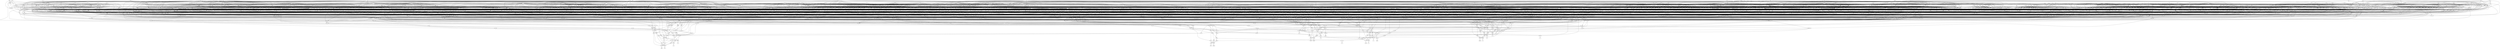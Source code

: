 digraph G {
    752 -> 629;
    819 -> 629;
    605 -> 629;
    675 -> 752;
    616 -> 752;
    491 -> 752;
    1225 -> 675;
    678 -> 675;
    1446 -> 1225;
    741 -> 1225;
    939 -> 1225;
    649 -> 1446;
    908 -> 1446;
    631 -> 649;
    713 -> 649;
    765 -> 631;
    790 -> 631;
    661 -> 631;
    609 -> 631;
    1352 -> 631;
    612 -> 631;
    574 -> 612;
    652 -> 612;
    670 -> 612;
    729 -> 612;
    344 -> 612;
    603 -> 612;
    901 -> 603;
    683 -> 603;
    686 -> 603;
    606 -> 603;
    756 -> 603;
    950 -> 606;
    709 -> 606;
    700 -> 950;
    919 -> 950;
    792 -> 950;
    756 -> 950;
    716 -> 792;
    358 -> 792;
    637 -> 716;
    1267 -> 716;
    757 -> 716;
    1337 -> 716;
    774 -> 716;
    770 -> 774;
    597 -> 774;
    938 -> 597;
    354 -> 597;
    1013 -> 770;
    717 -> 770;
    1013 -> 1337;
    597 -> 1337;
    717 -> 1337;
    1016 -> 757;
    811 -> 757;
    632 -> 358;
    512 -> 358;
    666 -> 358;
    533 -> 358;
    1069 -> 358;
    695 -> 358;
    642 -> 512;
    321 -> 512;
    883 -> 756;
    912 -> 756;
    598 -> 756;
    598 -> 912;
    397 -> 912;
    595 -> 912;
    738 -> 598;
    1040 -> 598;
    592 -> 883;
    587 -> 883;
    1295 -> 883;
    371 -> 587;
    798 -> 587;
    870 -> 919;
    899 -> 919;
    582 -> 700;
    564 -> 700;
    632 -> 709;
    666 -> 709;
    799 -> 709;
    533 -> 709;
    1069 -> 709;
    695 -> 709;
    642 -> 799;
    321 -> 799;
    358 -> 686;
    716 -> 686;
    353 -> 686;
    726 -> 686;
    811 -> 353;
    1013 -> 353;
    1384 -> 353;
    1389 -> 353;
    597 -> 353;
    1267 -> 1384;
    1016 -> 1384;
    938 -> 1389;
    717 -> 1389;
    1384 -> 726;
    811 -> 726;
    1013 -> 726;
    679 -> 726;
    717 -> 679;
    938 -> 679;
    354 -> 679;
    811 -> 946;
    1013 -> 946;
    717 -> 946;
    938 -> 946;
    354 -> 946;
    1384 -> 946;
    666 -> 313;
    533 -> 313;
    862 -> 313;
    1069 -> 862;
    695 -> 862;
    642 -> 846;
    656 -> 846;
    321 -> 846;
    632 -> 846;
    551 -> 683;
    817 -> 683;
    401 -> 683;
    281 -> 683;
    1280 -> 683;
    409 -> 551;
    535 -> 551;
    654 -> 1280;
    529 -> 1280;
    654 -> 281;
    945 -> 281;
    397 -> 901;
    595 -> 901;
    556 -> 901;
    738 -> 901;
    1040 -> 901;
    798 -> 556;
    592 -> 556;
    371 -> 556;
    1295 -> 556;
    525 -> 670;
    756 -> 670;
    358 -> 670;
    556 -> 525;
    636 -> 525;
    1106 -> 525;
    912 -> 1106;
    598 -> 1106;
    397 -> 636;
    598 -> 636;
    595 -> 636;
    919 -> 344;
    756 -> 344;
    548 -> 344;
    792 -> 344;
    700 -> 344;
    653 -> 548;
    1339 -> 548;
    938 -> 548;
    354 -> 548;
    1267 -> 1339;
    637 -> 1339;
    1016 -> 1339;
    811 -> 1339;
    1013 -> 653;
    717 -> 653;
    756 -> 729;
    901 -> 729;
    683 -> 729;
    1226 -> 729;
    397 -> 1226;
    883 -> 1226;
    738 -> 1226;
    595 -> 1226;
    1040 -> 1226;
    586 -> 652;
    510 -> 652;
    598 -> 652;
    1295 -> 510;
    1402 -> 510;
    397 -> 510;
    798 -> 1402;
    592 -> 1402;
    738 -> 586;
    595 -> 586;
    509 -> 574;
    320 -> 574;
    843 -> 574;
    545 -> 574;
    589 -> 574;
    619 -> 574;
    873 -> 545;
    508 -> 545;
    683 -> 1352;
    1458 -> 1352;
    640 -> 1352;
    756 -> 1352;
    1226 -> 1352;
    750 -> 640;
    529 -> 640;
    901 -> 640;
    503 -> 640;
    683 -> 640;
    637 -> 503;
    1267 -> 503;
    1013 -> 503;
    757 -> 503;
    528 -> 503;
    717 -> 528;
    597 -> 528;
    409 -> 750;
    535 -> 750;
    817 -> 750;
    401 -> 750;
    942 -> 750;
    945 -> 942;
    654 -> 942;
    354 -> 1458;
    527 -> 1458;
    516 -> 1458;
    502 -> 1458;
    516 -> 502;
    500 -> 502;
    986 -> 502;
    1191 -> 986;
    343 -> 986;
    1016 -> 527;
    1267 -> 527;
    811 -> 527;
    717 -> 527;
    1013 -> 527;
    938 -> 527;
    756 -> 765;
    683 -> 765;
    1226 -> 765;
    1226 -> 790;
    756 -> 790;
    683 -> 790;
    750 -> 790;
    529 -> 790;
    516 -> 609;
    502 -> 609;
    889 -> 609;
    401 -> 889;
    832 -> 889;
    922 -> 889;
    529 -> 889;
    535 -> 832;
    817 -> 832;
    945 -> 922;
    654 -> 922;
    293 -> 661;
    753 -> 661;
    1040 -> 661;
    397 -> 753;
    595 -> 753;
    738 -> 753;
    798 -> 293;
    371 -> 293;
    592 -> 293;
    1295 -> 293;
    609 -> 713;
    1458 -> 713;
    765 -> 713;
    661 -> 713;
    790 -> 713;
    833 -> 713;
    574 -> 833;
    652 -> 833;
    670 -> 833;
    709 -> 833;
    950 -> 833;
    668 -> 833;
    358 -> 668;
    525 -> 668;
    756 -> 668;
    834 -> 668;
    530 -> 668;
    358 -> 834;
    726 -> 834;
    353 -> 834;
    716 -> 834;
    358 -> 530;
    353 -> 530;
    756 -> 530;
    716 -> 530;
    597 -> 676;
    653 -> 676;
    562 -> 676;
    1267 -> 562;
    637 -> 562;
    1016 -> 562;
    811 -> 562;
    595 -> 842;
    738 -> 842;
    1040 -> 842;
    707 -> 908;
    1118 -> 908;
    664 -> 908;
    1313 -> 908;
    526 -> 908;
    1304 -> 908;
    1292 -> 526;
    565 -> 526;
    1106 -> 526;
    614 -> 526;
    865 -> 526;
    822 -> 526;
    571 -> 822;
    826 -> 822;
    872 -> 822;
    466 -> 822;
    793 -> 822;
    874 -> 822;
    503 -> 872;
    513 -> 872;
    659 -> 872;
    884 -> 872;
    1118 -> 872;
    875 -> 872;
    636 -> 659;
    1093 -> 659;
    1106 -> 659;
    592 -> 1093;
    587 -> 1093;
    1295 -> 1093;
    401 -> 513;
    1490 -> 513;
    945 -> 513;
    1280 -> 513;
    409 -> 1490;
    880 -> 1490;
    832 -> 1490;
    1295 -> 884;
    1032 -> 884;
    586 -> 884;
    397 -> 884;
    598 -> 884;
    798 -> 1032;
    592 -> 1032;
    397 -> 1118;
    595 -> 1118;
    587 -> 1118;
    981 -> 1118;
    738 -> 1118;
    1040 -> 1118;
    592 -> 981;
    1295 -> 981;
    780 -> 875;
    508 -> 875;
    509 -> 875;
    589 -> 875;
    893 -> 875;
    619 -> 875;
    320 -> 893;
    843 -> 893;
    985 -> 780;
    873 -> 780;
    664 -> 874;
    1118 -> 874;
    656 -> 664;
    642 -> 664;
    321 -> 664;
    632 -> 664;
    672 -> 664;
    335 -> 664;
    533 -> 335;
    862 -> 335;
    533 -> 672;
    666 -> 672;
    862 -> 672;
    397 -> 826;
    293 -> 826;
    738 -> 826;
    595 -> 826;
    1040 -> 826;
    844 -> 466;
    945 -> 466;
    654 -> 466;
    401 -> 466;
    529 -> 466;
    409 -> 844;
    880 -> 844;
    535 -> 844;
    817 -> 844;
    1032 -> 793;
    754 -> 793;
    714 -> 793;
    1040 -> 793;
    1295 -> 754;
    397 -> 754;
    595 -> 714;
    738 -> 714;
    1013 -> 571;
    477 -> 571;
    938 -> 571;
    717 -> 571;
    354 -> 571;
    1267 -> 477;
    1016 -> 477;
    637 -> 477;
    811 -> 477;
    1044 -> 1292;
    656 -> 1292;
    642 -> 1292;
    313 -> 1292;
    904 -> 1292;
    875 -> 904;
    1118 -> 904;
    321 -> 1044;
    632 -> 1044;
    642 -> 565;
    656 -> 565;
    1044 -> 565;
    313 -> 565;
    904 -> 565;
    1013 -> 614;
    757 -> 614;
    528 -> 614;
    757 -> 865;
    1013 -> 865;
    717 -> 865;
    597 -> 865;
    659 -> 1304;
    884 -> 1304;
    1118 -> 1304;
    875 -> 1304;
    607 -> 1304;
    847 -> 1304;
    614 -> 847;
    865 -> 847;
    1292 -> 847;
    898 -> 847;
    759 -> 847;
    1099 -> 847;
    909 -> 1099;
    826 -> 1099;
    466 -> 1099;
    571 -> 1099;
    793 -> 1099;
    874 -> 1099;
    535 -> 909;
    409 -> 909;
    529 -> 909;
    817 -> 909;
    401 -> 909;
    922 -> 909;
    732 -> 759;
    1118 -> 759;
    664 -> 759;
    877 -> 759;
    397 -> 877;
    920 -> 877;
    738 -> 877;
    595 -> 877;
    1040 -> 877;
    371 -> 920;
    798 -> 920;
    981 -> 920;
    656 -> 732;
    642 -> 732;
    321 -> 732;
    632 -> 732;
    313 -> 732;
    817 -> 898;
    535 -> 898;
    945 -> 898;
    401 -> 898;
    1280 -> 898;
    1022 -> 607;
    503 -> 607;
    565 -> 607;
    1106 -> 607;
    513 -> 607;
    927 -> 607;
    884 -> 927;
    1118 -> 927;
    875 -> 927;
    556 -> 1022;
    912 -> 1022;
    598 -> 1022;
    1022 -> 1313;
    513 -> 1313;
    927 -> 1313;
    878 -> 1313;
    795 -> 878;
    793 -> 878;
    874 -> 878;
    898 -> 878;
    759 -> 878;
    293 -> 795;
    761 -> 795;
    1040 -> 795;
    571 -> 795;
    909 -> 795;
    397 -> 761;
    595 -> 761;
    738 -> 761;
    1515 -> 707;
    589 -> 707;
    619 -> 707;
    886 -> 707;
    732 -> 707;
    877 -> 707;
    397 -> 886;
    981 -> 886;
    714 -> 886;
    932 -> 886;
    1040 -> 886;
    656 -> 932;
    799 -> 932;
    632 -> 932;
    313 -> 932;
    985 -> 1515;
    873 -> 1515;
    508 -> 1515;
    893 -> 1515;
    509 -> 1515;
    1247 -> 741;
    933 -> 741;
    538 -> 741;
    437 -> 1247;
    594 -> 1247;
    557 -> 437;
    711 -> 437;
    947 -> 437;
    501 -> 437;
    546 -> 437;
    499 -> 437;
    925 -> 546;
    622 -> 546;
    868 -> 546;
    1501 -> 546;
    696 -> 546;
    867 -> 696;
    952 -> 696;
    954 -> 696;
    745 -> 696;
    931 -> 696;
    647 -> 696;
    792 -> 745;
    867 -> 745;
    906 -> 745;
    920 -> 867;
    912 -> 867;
    598 -> 867;
    495 -> 906;
    919 -> 906;
    700 -> 906;
    542 -> 495;
    958 -> 495;
    623 -> 495;
    739 -> 495;
    961 -> 647;
    358 -> 647;
    716 -> 647;
    867 -> 647;
    353 -> 647;
    656 -> 961;
    799 -> 961;
    632 -> 961;
    672 -> 961;
    335 -> 961;
    653 -> 931;
    552 -> 931;
    938 -> 931;
    354 -> 931;
    637 -> 552;
    1267 -> 552;
    1016 -> 552;
    811 -> 552;
    832 -> 952;
    401 -> 952;
    942 -> 952;
    529 -> 952;
    708 -> 954;
    363 -> 954;
    692 -> 954;
    967 -> 954;
    838 -> 1501;
    867 -> 1501;
    358 -> 1501;
    972 -> 838;
    946 -> 838;
    920 -> 972;
    636 -> 972;
    1106 -> 972;
    1464 -> 622;
    775 -> 622;
    867 -> 622;
    954 -> 622;
    618 -> 622;
    973 -> 622;
    974 -> 618;
    1032 -> 618;
    738 -> 618;
    595 -> 618;
    1040 -> 618;
    1295 -> 974;
    397 -> 974;
    975 -> 775;
    1187 -> 775;
    1185 -> 775;
    976 -> 775;
    1150 -> 775;
    778 -> 1150;
    1343 -> 1150;
    938 -> 925;
    653 -> 925;
    354 -> 925;
    1312 -> 868;
    911 -> 868;
    638 -> 868;
    468 -> 868;
    989 -> 638;
    747 -> 638;
    940 -> 1312;
    1236 -> 1312;
    730 -> 499;
    978 -> 499;
    745 -> 499;
    931 -> 499;
    992 -> 499;
    727 -> 992;
    879 -> 992;
    496 -> 992;
    925 -> 992;
    622 -> 992;
    867 -> 879;
    952 -> 879;
    954 -> 879;
    770 -> 727;
    825 -> 727;
    597 -> 727;
    757 -> 825;
    637 -> 825;
    1267 -> 825;
    738 -> 496;
    595 -> 496;
    1040 -> 496;
    775 -> 978;
    1464 -> 978;
    973 -> 978;
    954 -> 978;
    618 -> 978;
    867 -> 978;
    1013 -> 730;
    552 -> 730;
    938 -> 730;
    717 -> 730;
    354 -> 730;
    1223 -> 947;
    492 -> 947;
    972 -> 492;
    867 -> 492;
    946 -> 492;
    358 -> 492;
    691 -> 1223;
    844 -> 1223;
    401 -> 691;
    945 -> 691;
    1280 -> 691;
    691 -> 711;
    867 -> 711;
    972 -> 711;
    358 -> 711;
    867 -> 501;
    954 -> 501;
    618 -> 501;
    683 -> 501;
    829 -> 557;
    490 -> 557;
    554 -> 557;
    967 -> 557;
    467 -> 557;
    1327 -> 557;
    967 -> 1327;
    708 -> 1327;
    692 -> 1327;
    363 -> 1327;
    868 -> 594;
    1501 -> 594;
    915 -> 594;
    422 -> 594;
    730 -> 422;
    978 -> 422;
    983 -> 422;
    484 -> 422;
    557 -> 983;
    711 -> 983;
    1223 -> 983;
    492 -> 983;
    903 -> 983;
    867 -> 903;
    683 -> 903;
    954 -> 903;
    618 -> 903;
    907 -> 903;
    358 -> 907;
    867 -> 907;
    961 -> 907;
    716 -> 907;
    353 -> 907;
    906 -> 484;
    353 -> 484;
    483 -> 484;
    358 -> 484;
    716 -> 484;
    867 -> 484;
    972 -> 483;
    867 -> 483;
    691 -> 483;
    358 -> 483;
    482 -> 915;
    479 -> 915;
    496 -> 915;
    478 -> 915;
    727 -> 915;
    879 -> 915;
    475 -> 482;
    472 -> 482;
    470 -> 482;
    591 -> 472;
    497 -> 472;
    982 -> 472;
    758 -> 472;
    463 -> 933;
    1174 -> 933;
    460 -> 933;
    457 -> 933;
    455 -> 933;
    585 -> 933;
    503 -> 457;
    454 -> 457;
    827 -> 457;
    724 -> 457;
    313 -> 457;
    1174 -> 457;
    946 -> 827;
    610 -> 827;
    659 -> 827;
    397 -> 610;
    452 -> 610;
    595 -> 610;
    598 -> 610;
    587 -> 452;
    592 -> 452;
    1295 -> 452;
    659 -> 724;
    946 -> 724;
    449 -> 724;
    313 -> 724;
    545 -> 449;
    509 -> 449;
    320 -> 449;
    843 -> 449;
    448 -> 449;
    589 -> 448;
    619 -> 448;
    293 -> 1174;
    912 -> 1174;
    598 -> 1174;
    1267 -> 454;
    757 -> 454;
    1389 -> 454;
    1013 -> 454;
    597 -> 454;
    1259 -> 455;
    445 -> 455;
    454 -> 455;
    443 -> 455;
    540 -> 455;
    1174 -> 455;
    659 -> 443;
    313 -> 443;
    676 -> 443;
    449 -> 443;
    1174 -> 540;
    463 -> 540;
    877 -> 540;
    347 -> 540;
    441 -> 540;
    995 -> 347;
    502 -> 347;
    516 -> 347;
    1101 -> 995;
    440 -> 995;
    436 -> 995;
    572 -> 436;
    851 -> 436;
    656 -> 463;
    642 -> 463;
    1044 -> 463;
    313 -> 463;
    1013 -> 441;
    562 -> 441;
    938 -> 441;
    717 -> 441;
    354 -> 441;
    313 -> 1259;
    503 -> 1259;
    656 -> 445;
    642 -> 445;
    321 -> 445;
    672 -> 445;
    632 -> 445;
    335 -> 445;
    435 -> 585;
    454 -> 585;
    433 -> 585;
    432 -> 585;
    313 -> 585;
    1174 -> 585;
    449 -> 432;
    610 -> 432;
    659 -> 432;
    946 -> 432;
    431 -> 435;
    700 -> 435;
    739 -> 431;
    1231 -> 431;
    870 -> 431;
    899 -> 431;
    958 -> 1231;
    542 -> 1231;
    623 -> 1231;
    666 -> 433;
    846 -> 433;
    533 -> 433;
    862 -> 433;
    430 -> 460;
    801 -> 460;
    347 -> 460;
    923 -> 460;
    877 -> 460;
    401 -> 430;
    945 -> 430;
    654 -> 430;
    866 -> 430;
    529 -> 430;
    880 -> 866;
    409 -> 866;
    832 -> 866;
    595 -> 923;
    1032 -> 923;
    754 -> 923;
    738 -> 923;
    1040 -> 923;
    811 -> 801;
    1384 -> 801;
    1013 -> 801;
    938 -> 801;
    717 -> 801;
    354 -> 801;
    429 -> 538;
    1096 -> 538;
    815 -> 538;
    427 -> 538;
    424 -> 429;
    313 -> 429;
    676 -> 429;
    524 -> 429;
    652 -> 429;
    617 -> 429;
    748 -> 617;
    504 -> 617;
    1259 -> 617;
    454 -> 617;
    652 -> 617;
    731 -> 617;
    989 -> 748;
    1312 -> 748;
    747 -> 748;
    468 -> 748;
    911 -> 748;
    418 -> 748;
    397 -> 418;
    595 -> 418;
    883 -> 418;
    738 -> 418;
    1040 -> 418;
    846 -> 731;
    672 -> 731;
    335 -> 731;
    397 -> 504;
    595 -> 504;
    738 -> 504;
    414 -> 504;
    1040 -> 504;
    798 -> 414;
    371 -> 414;
    592 -> 414;
    1295 -> 414;
    413 -> 524;
    600 -> 524;
    410 -> 524;
    1117 -> 600;
    494 -> 600;
    405 -> 600;
    715 -> 600;
    979 -> 600;
    399 -> 600;
    397 -> 424;
    981 -> 424;
    595 -> 424;
    598 -> 424;
    652 -> 1096;
    353 -> 1096;
    396 -> 1096;
    767 -> 1096;
    731 -> 1096;
    447 -> 1096;
    394 -> 447;
    676 -> 447;
    1223 -> 447;
    313 -> 447;
    424 -> 447;
    652 -> 447;
    554 -> 394;
    829 -> 394;
    967 -> 394;
    467 -> 394;
    363 -> 394;
    390 -> 394;
    708 -> 390;
    692 -> 390;
    554 -> 767;
    829 -> 767;
    967 -> 767;
    467 -> 767;
    363 -> 767;
    388 -> 767;
    708 -> 388;
    692 -> 388;
    595 -> 396;
    974 -> 396;
    738 -> 396;
    1040 -> 396;
    731 -> 815;
    706 -> 815;
    418 -> 815;
    313 -> 815;
    857 -> 815;
    652 -> 815;
    433 -> 857;
    505 -> 857;
    503 -> 857;
    385 -> 857;
    454 -> 857;
    623 -> 505;
    542 -> 505;
    919 -> 505;
    739 -> 505;
    700 -> 505;
    642 -> 385;
    1044 -> 385;
    533 -> 385;
    666 -> 385;
    1069 -> 385;
    695 -> 385;
    654 -> 706;
    384 -> 706;
    382 -> 706;
    529 -> 706;
    380 -> 706;
    1013 -> 382;
    825 -> 382;
    528 -> 382;
    811 -> 380;
    1384 -> 380;
    1389 -> 380;
    1013 -> 380;
    597 -> 380;
    401 -> 384;
    420 -> 384;
    945 -> 384;
    880 -> 420;
    409 -> 420;
    535 -> 420;
    817 -> 420;
    676 -> 427;
    1223 -> 427;
    524 -> 427;
    424 -> 427;
    313 -> 427;
    652 -> 427;
    568 -> 939;
    416 -> 939;
    744 -> 939;
    963 -> 939;
    678 -> 939;
    962 -> 939;
    808 -> 678;
    1230 -> 678;
    727 -> 678;
    377 -> 678;
    704 -> 678;
    769 -> 678;
    416 -> 704;
    1508 -> 704;
    1190 -> 704;
    568 -> 704;
    1062 -> 704;
    1027 -> 704;
    503 -> 1027;
    298 -> 1027;
    280 -> 1027;
    664 -> 1027;
    884 -> 1027;
    679 -> 280;
    946 -> 280;
    1223 -> 280;
    842 -> 280;
    552 -> 298;
    770 -> 298;
    597 -> 298;
    1040 -> 416;
    753 -> 416;
    563 -> 416;
    521 -> 416;
    884 -> 416;
    397 -> 521;
    452 -> 521;
    738 -> 521;
    595 -> 521;
    1040 -> 521;
    401 -> 563;
    817 -> 563;
    551 -> 563;
    945 -> 563;
    529 -> 563;
    654 -> 563;
    946 -> 1508;
    842 -> 1508;
    664 -> 1508;
    884 -> 1508;
    679 -> 1062;
    1223 -> 1062;
    884 -> 1062;
    664 -> 1062;
    842 -> 1062;
    940 -> 568;
    1245 -> 568;
    960 -> 568;
    366 -> 568;
    468 -> 568;
    1236 -> 366;
    989 -> 366;
    522 -> 1245;
    544 -> 1245;
    747 -> 960;
    911 -> 960;
    450 -> 1190;
    468 -> 1190;
    940 -> 450;
    544 -> 450;
    989 -> 450;
    1236 -> 450;
    747 -> 450;
    911 -> 450;
    511 -> 769;
    884 -> 769;
    751 -> 769;
    521 -> 769;
    918 -> 769;
    684 -> 769;
    664 -> 918;
    503 -> 918;
    884 -> 918;
    298 -> 918;
    378 -> 511;
    747 -> 511;
    911 -> 511;
    923 -> 511;
    468 -> 511;
    940 -> 378;
    544 -> 378;
    366 -> 378;
    632 -> 751;
    799 -> 751;
    666 -> 751;
    533 -> 751;
    1069 -> 751;
    695 -> 751;
    1386 -> 684;
    590 -> 684;
    1150 -> 684;
    1464 -> 1386;
    973 -> 1386;
    975 -> 590;
    976 -> 590;
    884 -> 808;
    521 -> 808;
    751 -> 808;
    1416 -> 808;
    1013 -> 1416;
    811 -> 1416;
    679 -> 1416;
    664 -> 1230;
    791 -> 1230;
    298 -> 1230;
    884 -> 1230;
    632 -> 791;
    799 -> 791;
    533 -> 791;
    666 -> 791;
    1069 -> 791;
    695 -> 791;
    512 -> 377;
    632 -> 377;
    666 -> 377;
    1252 -> 377;
    533 -> 1252;
    1069 -> 1252;
    695 -> 1252;
    684 -> 962;
    918 -> 962;
    727 -> 962;
    1230 -> 962;
    808 -> 962;
    377 -> 962;
    1416 -> 744;
    511 -> 744;
    1439 -> 744;
    884 -> 744;
    751 -> 744;
    521 -> 744;
    967 -> 1439;
    368 -> 1439;
    298 -> 1439;
    664 -> 1439;
    791 -> 1439;
    884 -> 1439;
    829 -> 368;
    554 -> 368;
    467 -> 368;
    363 -> 368;
    388 -> 368;
    753 -> 963;
    1040 -> 963;
    563 -> 963;
    365 -> 963;
    884 -> 963;
    521 -> 963;
    1190 -> 365;
    1223 -> 365;
    842 -> 365;
    946 -> 365;
    664 -> 365;
    884 -> 365;
    1040 -> 616;
    327 -> 616;
    310 -> 616;
    362 -> 616;
    646 -> 616;
    356 -> 616;
    513 -> 310;
    355 -> 310;
    317 -> 310;
    655 -> 310;
    1517 -> 310;
    351 -> 310;
    860 -> 1517;
    349 -> 1517;
    348 -> 1517;
    676 -> 349;
    382 -> 349;
    346 -> 349;
    999 -> 349;
    1036 -> 349;
    503 -> 1036;
    345 -> 1036;
    385 -> 1036;
    664 -> 345;
    342 -> 345;
    434 -> 345;
    912 -> 342;
    452 -> 342;
    598 -> 342;
    520 -> 434;
    1337 -> 434;
    774 -> 434;
    1267 -> 520;
    637 -> 520;
    1016 -> 520;
    811 -> 520;
    658 -> 346;
    342 -> 346;
    664 -> 346;
    1295 -> 658;
    1402 -> 658;
    586 -> 658;
    397 -> 658;
    598 -> 658;
    982 -> 999;
    758 -> 999;
    475 -> 999;
    470 -> 999;
    1046 -> 999;
    479 -> 1046;
    478 -> 1046;
    689 -> 860;
    576 -> 860;
    317 -> 860;
    845 -> 860;
    351 -> 860;
    355 -> 860;
    1191 -> 355;
    1200 -> 355;
    500 -> 355;
    343 -> 355;
    342 -> 355;
    516 -> 355;
    440 -> 1200;
    1101 -> 1200;
    572 -> 1200;
    851 -> 1200;
    414 -> 351;
    397 -> 351;
    714 -> 351;
    1040 -> 351;
    1185 -> 317;
    1187 -> 317;
    975 -> 317;
    976 -> 317;
    1386 -> 317;
    285 -> 317;
    778 -> 285;
    1343 -> 285;
    470 -> 689;
    479 -> 689;
    337 -> 689;
    478 -> 689;
    982 -> 337;
    591 -> 337;
    497 -> 337;
    758 -> 337;
    475 -> 337;
    1384 -> 576;
    811 -> 576;
    1013 -> 576;
    354 -> 576;
    938 -> 576;
    717 -> 576;
    1013 -> 845;
    1016 -> 845;
    811 -> 845;
    938 -> 845;
    717 -> 845;
    354 -> 845;
    643 -> 348;
    333 -> 348;
    658 -> 348;
    434 -> 348;
    664 -> 348;
    342 -> 348;
    799 -> 333;
    632 -> 333;
    666 -> 333;
    1252 -> 333;
    1281 -> 643;
    940 -> 643;
    1236 -> 643;
    638 -> 643;
    911 -> 643;
    468 -> 643;
    522 -> 1281;
    544 -> 1281;
    362 -> 655;
    356 -> 655;
    630 -> 356;
    913 -> 356;
    1191 -> 913;
    1200 -> 913;
    343 -> 913;
    516 -> 913;
    500 -> 913;
    342 -> 913;
    666 -> 630;
    632 -> 630;
    1069 -> 630;
    533 -> 630;
    695 -> 630;
    637 -> 362;
    1267 -> 362;
    757 -> 362;
    770 -> 362;
    597 -> 362;
    630 -> 646;
    913 -> 646;
    331 -> 646;
    1480 -> 646;
    723 -> 646;
    576 -> 1480;
    689 -> 1480;
    655 -> 1480;
    355 -> 1480;
    351 -> 1480;
    328 -> 723;
    503 -> 723;
    345 -> 723;
    385 -> 723;
    721 -> 723;
    1162 -> 723;
    676 -> 721;
    382 -> 721;
    999 -> 721;
    346 -> 721;
    664 -> 1162;
    434 -> 1162;
    342 -> 1162;
    333 -> 1162;
    643 -> 1162;
    509 -> 328;
    508 -> 328;
    589 -> 328;
    893 -> 328;
    619 -> 328;
    845 -> 331;
    513 -> 331;
    317 -> 331;
    351 -> 331;
    355 -> 331;
    1402 -> 327;
    1295 -> 327;
    397 -> 327;
    714 -> 327;
    332 -> 491;
    926 -> 491;
    325 -> 332;
    669 -> 332;
    383 -> 332;
    370 -> 332;
    323 -> 332;
    826 -> 323;
    322 -> 323;
    279 -> 323;
    635 -> 323;
    1283 -> 323;
    319 -> 1283;
    1223 -> 1283;
    463 -> 1283;
    946 -> 1283;
    279 -> 1283;
    315 -> 1283;
    434 -> 315;
    635 -> 315;
    279 -> 315;
    314 -> 315;
    312 -> 315;
    417 -> 315;
    1294 -> 417;
    503 -> 417;
    463 -> 417;
    604 -> 417;
    279 -> 417;
    716 -> 417;
    1016 -> 1294;
    811 -> 1294;
    1013 -> 1294;
    528 -> 1294;
    1032 -> 279;
    1295 -> 279;
    397 -> 279;
    586 -> 279;
    598 -> 279;
    632 -> 604;
    799 -> 604;
    666 -> 604;
    1252 -> 604;
    397 -> 314;
    595 -> 314;
    452 -> 314;
    738 -> 314;
    1040 -> 314;
    1127 -> 635;
    832 -> 635;
    1280 -> 635;
    401 -> 1127;
    945 -> 1127;
    911 -> 312;
    468 -> 312;
    293 -> 319;
    636 -> 319;
    1106 -> 319;
    579 -> 322;
    509 -> 322;
    320 -> 322;
    843 -> 322;
    448 -> 322;
    985 -> 579;
    873 -> 579;
    508 -> 579;
    931 -> 325;
    888 -> 325;
    361 -> 325;
    716 -> 888;
    463 -> 888;
    279 -> 888;
    800 -> 361;
    564 -> 361;
    739 -> 800;
    623 -> 800;
    542 -> 800;
    870 -> 800;
    582 -> 800;
    899 -> 800;
    946 -> 669;
    1008 -> 669;
    493 -> 669;
    319 -> 669;
    279 -> 669;
    463 -> 669;
    653 -> 493;
    597 -> 493;
    610 -> 493;
    475 -> 1008;
    470 -> 1008;
    1046 -> 1008;
    451 -> 370;
    322 -> 370;
    314 -> 370;
    375 -> 370;
    279 -> 370;
    635 -> 370;
    595 -> 451;
    1402 -> 451;
    754 -> 451;
    738 -> 451;
    1040 -> 451;
    761 -> 375;
    960 -> 375;
    587 -> 375;
    468 -> 375;
    981 -> 375;
    1040 -> 375;
    451 -> 383;
    826 -> 383;
    279 -> 383;
    322 -> 383;
    635 -> 383;
    931 -> 926;
    361 -> 926;
    888 -> 926;
    439 -> 926;
    615 -> 926;
    340 -> 926;
    1008 -> 439;
    1223 -> 439;
    319 -> 439;
    946 -> 439;
    279 -> 439;
    463 -> 439;
    493 -> 615;
    319 -> 615;
    463 -> 615;
    279 -> 615;
    705 -> 615;
    635 -> 705;
    279 -> 705;
    434 -> 705;
    314 -> 705;
    312 -> 705;
    375 -> 340;
    485 -> 340;
    302 -> 340;
    635 -> 340;
    279 -> 340;
    314 -> 340;
    1294 -> 302;
    503 -> 302;
    463 -> 302;
    604 -> 302;
    279 -> 302;
    716 -> 302;
    1416 -> 485;
    312 -> 485;
    300 -> 819;
    824 -> 819;
    643 -> 824;
    387 -> 824;
    434 -> 824;
    1015 -> 824;
    301 -> 824;
    1010 -> 301;
    504 -> 301;
    548 -> 301;
    364 -> 301;
    1388 -> 301;
    333 -> 1388;
    1193 -> 1388;
    296 -> 1388;
    792 -> 1388;
    1468 -> 1388;
    358 -> 1468;
    525 -> 1468;
    296 -> 1468;
    387 -> 1468;
    643 -> 1468;
    673 -> 387;
    1127 -> 387;
    1280 -> 387;
    296 -> 387;
    396 -> 387;
    1402 -> 296;
    586 -> 296;
    974 -> 296;
    598 -> 296;
    409 -> 673;
    535 -> 673;
    880 -> 673;
    817 -> 673;
    739 -> 1193;
    1231 -> 1193;
    582 -> 1193;
    899 -> 1193;
    870 -> 1193;
    564 -> 1193;
    792 -> 364;
    296 -> 364;
    1193 -> 364;
    292 -> 1010;
    1441 -> 1010;
    673 -> 1441;
    1127 -> 1441;
    1280 -> 1441;
    396 -> 1441;
    296 -> 1441;
    309 -> 292;
    290 -> 292;
    681 -> 292;
    945 -> 681;
    654 -> 681;
    401 -> 681;
    529 -> 681;
    409 -> 290;
    880 -> 290;
    535 -> 290;
    817 -> 290;
    401 -> 309;
    529 -> 309;
    654 -> 309;
    945 -> 309;
    525 -> 1015;
    897 -> 1015;
    284 -> 1015;
    296 -> 1015;
    358 -> 1015;
    787 -> 1015;
    353 -> 787;
    287 -> 787;
    358 -> 787;
    716 -> 787;
    296 -> 787;
    666 -> 287;
    1044 -> 287;
    335 -> 287;
    350 -> 897;
    470 -> 897;
    479 -> 897;
    478 -> 897;
    591 -> 350;
    982 -> 350;
    758 -> 350;
    475 -> 350;
    508 -> 284;
    509 -> 284;
    873 -> 284;
    320 -> 284;
    448 -> 284;
    843 -> 284;
    292 -> 300;
    1441 -> 300;
    984 -> 300;
    859 -> 300;
    1216 -> 300;
    367 -> 300;
    504 -> 1216;
    1010 -> 1216;
    364 -> 1216;
    548 -> 1216;
    304 -> 1216;
    442 -> 304;
    391 -> 304;
    518 -> 304;
    945 -> 442;
    401 -> 442;
    673 -> 442;
    296 -> 442;
    1280 -> 442;
    595 -> 391;
    397 -> 391;
    738 -> 391;
    1040 -> 391;
    509 -> 518;
    508 -> 518;
    320 -> 518;
    619 -> 518;
    589 -> 518;
    843 -> 518;
    401 -> 802;
    832 -> 802;
    486 -> 802;
    945 -> 486;
    1280 -> 486;
    434 -> 367;
    387 -> 367;
    643 -> 367;
    476 -> 367;
    525 -> 476;
    1111 -> 476;
    358 -> 476;
    296 -> 476;
    284 -> 476;
    656 -> 1111;
    642 -> 1111;
    321 -> 1111;
    632 -> 1111;
    313 -> 1111;
    473 -> 859;
    342 -> 859;
    391 -> 859;
    442 -> 859;
    518 -> 859;
    403 -> 859;
    897 -> 403;
    1111 -> 403;
    525 -> 403;
    284 -> 403;
    296 -> 403;
    358 -> 403;
    283 -> 473;
    1337 -> 473;
    774 -> 473;
    1267 -> 283;
    1016 -> 283;
    637 -> 283;
    811 -> 283;
    287 -> 984;
    358 -> 984;
    716 -> 984;
    353 -> 984;
    296 -> 984;
    543 -> 605;
    580 -> 605;
    677 -> 543;
    282 -> 543;
    641 -> 543;
    1060 -> 543;
    613 -> 543;
    679 -> 1060;
    577 -> 1060;
    1512 -> 1060;
    1423 -> 1060;
    601 -> 1060;
    393 -> 1060;
    974 -> 601;
    714 -> 601;
    781 -> 601;
    1040 -> 601;
    459 -> 601;
    397 -> 459;
    920 -> 459;
    1040 -> 459;
    714 -> 459;
    604 -> 459;
    1039 -> 459;
    414 -> 1039;
    912 -> 1039;
    598 -> 1039;
    551 -> 781;
    402 -> 781;
    942 -> 781;
    529 -> 781;
    817 -> 402;
    401 -> 402;
    314 -> 393;
    558 -> 393;
    1049 -> 393;
    277 -> 393;
    891 -> 393;
    276 -> 393;
    274 -> 891;
    358 -> 891;
    876 -> 891;
    1039 -> 891;
    508 -> 876;
    780 -> 876;
    509 -> 876;
    448 -> 876;
    320 -> 876;
    843 -> 876;
    1295 -> 274;
    592 -> 274;
    595 -> 274;
    397 -> 274;
    598 -> 274;
    358 -> 276;
    1039 -> 276;
    584 -> 276;
    716 -> 276;
    353 -> 276;
    1013 -> 584;
    283 -> 584;
    528 -> 584;
    397 -> 558;
    920 -> 558;
    714 -> 558;
    1039 -> 558;
    604 -> 558;
    1040 -> 558;
    981 -> 277;
    912 -> 277;
    598 -> 277;
    1312 -> 1049;
    638 -> 1049;
    911 -> 1049;
    468 -> 1049;
    1039 -> 1512;
    273 -> 1512;
    604 -> 1512;
    320 -> 273;
    579 -> 273;
    509 -> 273;
    589 -> 273;
    843 -> 273;
    619 -> 273;
    1039 -> 1423;
    784 -> 1423;
    604 -> 1423;
    273 -> 1423;
    507 -> 1423;
    409 -> 784;
    535 -> 784;
    880 -> 784;
    401 -> 784;
    817 -> 784;
    486 -> 784;
    397 -> 507;
    595 -> 507;
    414 -> 507;
    738 -> 507;
    1040 -> 507;
    1295 -> 577;
    592 -> 577;
    738 -> 577;
    595 -> 577;
    397 -> 577;
    1040 -> 577;
    720 -> 613;
    897 -> 613;
    891 -> 613;
    277 -> 613;
    876 -> 720;
    274 -> 720;
    1039 -> 720;
    358 -> 720;
    459 -> 282;
    781 -> 282;
    792 -> 641;
    1039 -> 641;
    896 -> 641;
    307 -> 641;
    401 -> 896;
    844 -> 896;
    654 -> 896;
    945 -> 896;
    529 -> 896;
    1389 -> 307;
    1267 -> 307;
    1016 -> 307;
    811 -> 307;
    1013 -> 307;
    597 -> 307;
    811 -> 677;
    1016 -> 677;
    1013 -> 677;
    938 -> 677;
    717 -> 677;
    354 -> 677;
    897 -> 580;
    720 -> 580;
    749 -> 580;
    271 -> 580;
    1322 -> 580;
    896 -> 749;
    1039 -> 749;
    792 -> 749;
    282 -> 749;
    677 -> 749;
    274 -> 1322;
    358 -> 1322;
    1039 -> 1322;
    270 -> 1322;
    268 -> 1322;
    1049 -> 268;
    314 -> 268;
    558 -> 268;
    358 -> 270;
    353 -> 270;
    267 -> 270;
    1039 -> 270;
    716 -> 270;
    632 -> 267;
    666 -> 267;
    512 -> 267;
    533 -> 267;
    1069 -> 267;
    695 -> 267;
    267 -> 271;
    584 -> 271;
    358 -> 271;
    353 -> 271;
    716 -> 271;
    1039 -> 271;
    531 -> 480;
    266 -> 480;
    264 -> 480;
    752 -> 531;
    819 -> 531;
    605 -> 531;
    675 -> 266;
    616 -> 266;
    491 -> 266;
    1470 -> 264;
    1378 -> 264;
    797 -> 264;
    1225 -> 1470;
    678 -> 1470;
    701 -> 1378;
    994 -> 1378;
    339 -> 1378;
    1446 -> 701;
    741 -> 701;
    939 -> 701;
    1469 -> 994;
    996 -> 994;
    997 -> 994;
    649 -> 1469;
    908 -> 1469;
    338 -> 996;
    1000 -> 996;
    1001 -> 996;
    631 -> 338;
    713 -> 338;
    543 -> 1000;
    580 -> 1000;
    526 -> 1001;
    1304 -> 1001;
    718 -> 997;
    1004 -> 997;
    1005 -> 997;
    437 -> 718;
    594 -> 718;
    824 -> 1004;
    300 -> 1004;
    332 -> 1005;
    926 -> 1005;
    1247 -> 339;
    933 -> 339;
    538 -> 339;
    310 -> 797;
    646 -> 797;
    1009 -> 1107;
    1011 -> 1107;
    531 -> 1009;
    264 -> 1009;
    266 -> 1009;
    1014 -> 1011;
    1023 -> 1011;
    1470 -> 1014;
    1378 -> 1014;
    797 -> 1014;
    959 -> 1023;
    980 -> 1023;
    701 -> 959;
    994 -> 959;
    339 -> 959;
    1024 -> 980;
    1026 -> 980;
    1028 -> 980;
    1469 -> 1024;
    996 -> 1024;
    997 -> 1024;
    338 -> 1026;
    1000 -> 1026;
    1001 -> 1026;
    718 -> 1028;
    1004 -> 1028;
    1005 -> 1028;
    1030 -> 1034;
    910 -> 1034;
    624 -> 1034;
    329 -> 1034;
    1011 -> 1030;
    1009 -> 1030;
    1023 -> 910;
    1014 -> 910;
    980 -> 624;
    959 -> 624;
    1024 -> 329;
    1026 -> 329;
    1028 -> 329;
    624 -> 1037;
    329 -> 1037;
    1030 -> 1037;
    910 -> 1037;
    1042 -> 1045;
    462 -> 1045;
    1047 -> 1045;
    1048 -> 1042;
    1051 -> 1042;
    895 -> 1042;
    1052 -> 1048;
    1055 -> 1048;
    836 -> 1048;
    839 -> 1052;
    581 -> 1052;
    1141 -> 839;
    1106 -> 839;
    726 -> 839;
    407 -> 839;
    1056 -> 839;
    694 -> 839;
    633 -> 694;
    1061 -> 694;
    313 -> 694;
    1063 -> 694;
    1065 -> 694;
    1067 -> 694;
    949 -> 1067;
    314 -> 1067;
    912 -> 1067;
    1071 -> 1067;
    598 -> 1067;
    726 -> 1067;
    726 -> 1071;
    1073 -> 1071;
    877 -> 1071;
    1074 -> 1071;
    1144 -> 1071;
    1111 -> 1071;
    1078 -> 1144;
    842 -> 1144;
    1106 -> 1144;
    726 -> 1144;
    754 -> 1078;
    586 -> 1078;
    598 -> 1078;
    552 -> 1074;
    1337 -> 1074;
    774 -> 1074;
    1191 -> 1073;
    1068 -> 1073;
    851 -> 1073;
    500 -> 1073;
    343 -> 1073;
    516 -> 1073;
    440 -> 1068;
    572 -> 1068;
    401 -> 949;
    844 -> 949;
    486 -> 949;
    1080 -> 1065;
    837 -> 1065;
    1044 -> 1065;
    313 -> 1065;
    1074 -> 1065;
    1082 -> 1065;
    877 -> 1082;
    726 -> 1082;
    1085 -> 1080;
    395 -> 1080;
    1086 -> 1080;
    728 -> 1080;
    498 -> 1085;
    1087 -> 1085;
    987 -> 1085;
    1090 -> 1085;
    772 -> 1086;
    1091 -> 1086;
    395 -> 837;
    772 -> 837;
    1197 -> 837;
    1091 -> 837;
    728 -> 837;
    498 -> 1197;
    987 -> 1197;
    1087 -> 1197;
    1090 -> 1197;
    726 -> 633;
    1074 -> 633;
    877 -> 633;
    1073 -> 633;
    1092 -> 1061;
    1074 -> 1061;
    726 -> 1061;
    1119 -> 1061;
    672 -> 1092;
    1044 -> 1092;
    656 -> 1092;
    642 -> 1092;
    335 -> 1092;
    309 -> 1119;
    420 -> 1119;
    681 -> 1119;
    1100 -> 1063;
    291 -> 1063;
    924 -> 1100;
    1102 -> 1100;
    1072 -> 1100;
    1108 -> 1100;
    1109 -> 1100;
    869 -> 924;
    428 -> 924;
    1110 -> 291;
    566 -> 291;
    633 -> 1056;
    1061 -> 1056;
    1063 -> 1056;
    313 -> 1056;
    719 -> 1056;
    593 -> 1056;
    1119 -> 719;
    1092 -> 719;
    598 -> 719;
    853 -> 719;
    1074 -> 719;
    726 -> 719;
    949 -> 853;
    314 -> 853;
    1080 -> 593;
    837 -> 593;
    1044 -> 593;
    313 -> 593;
    1074 -> 593;
    1082 -> 593;
    1111 -> 407;
    1144 -> 407;
    754 -> 1141;
    510 -> 1141;
    398 -> 1141;
    738 -> 1141;
    1040 -> 1141;
    595 -> 1141;
    397 -> 398;
    1093 -> 398;
    595 -> 398;
    598 -> 398;
    1112 -> 581;
    1226 -> 581;
    1114 -> 581;
    299 -> 581;
    820 -> 581;
    1115 -> 581;
    1116 -> 1115;
    1092 -> 1115;
    1120 -> 1115;
    1497 -> 1115;
    353 -> 1115;
    532 -> 1115;
    1092 -> 1120;
    1497 -> 1120;
    532 -> 1120;
    1017 -> 1120;
    1123 -> 1120;
    1267 -> 1497;
    1016 -> 1497;
    811 -> 1497;
    1013 -> 1497;
    679 -> 1497;
    1187 -> 532;
    975 -> 532;
    976 -> 532;
    1128 -> 532;
    778 -> 1128;
    1343 -> 1128;
    1464 -> 1128;
    973 -> 1128;
    940 -> 1017;
    1281 -> 1017;
    1236 -> 1017;
    911 -> 1017;
    638 -> 1017;
    468 -> 1017;
    1102 -> 1123;
    428 -> 1123;
    1072 -> 1123;
    1108 -> 1123;
    1129 -> 1123;
    1109 -> 1129;
    1110 -> 1129;
    566 -> 1129;
    1130 -> 1116;
    1102 -> 1116;
    1108 -> 1116;
    941 -> 1116;
    810 -> 1116;
    1110 -> 941;
    736 -> 941;
    566 -> 941;
    1072 -> 736;
    1109 -> 736;
    829 -> 810;
    490 -> 810;
    1327 -> 810;
    488 -> 810;
    291 -> 810;
    967 -> 810;
    554 -> 488;
    467 -> 488;
    869 -> 1130;
    428 -> 1130;
    990 -> 299;
    1017 -> 299;
    1497 -> 299;
    353 -> 299;
    1092 -> 299;
    532 -> 299;
    1135 -> 990;
    982 -> 990;
    758 -> 990;
    1098 -> 990;
    1046 -> 990;
    497 -> 1135;
    591 -> 1135;
    475 -> 1098;
    470 -> 1098;
    1497 -> 820;
    532 -> 820;
    1017 -> 820;
    690 -> 820;
    284 -> 820;
    1136 -> 820;
    279 -> 690;
    650 -> 690;
    1497 -> 690;
    691 -> 690;
    409 -> 650;
    880 -> 650;
    535 -> 650;
    817 -> 650;
    595 -> 1136;
    754 -> 1136;
    738 -> 1136;
    1040 -> 1136;
    535 -> 1112;
    817 -> 1112;
    401 -> 1112;
    486 -> 1112;
    279 -> 1114;
    1136 -> 1114;
    1497 -> 1114;
    1140 -> 1055;
    1142 -> 1055;
    991 -> 1142;
    1143 -> 1142;
    867 -> 1142;
    1145 -> 1142;
    635 -> 1142;
    990 -> 1142;
    359 -> 1145;
    1146 -> 1145;
    1170 -> 1145;
    1148 -> 1145;
    1149 -> 1145;
    1227 -> 1145;
    635 -> 1227;
    867 -> 1227;
    353 -> 1227;
    716 -> 1227;
    990 -> 1227;
    1155 -> 1227;
    1157 -> 1155;
    737 -> 1155;
    1159 -> 1155;
    1103 -> 1155;
    1163 -> 1155;
    635 -> 1155;
    497 -> 1159;
    591 -> 1159;
    982 -> 1159;
    758 -> 1159;
    1008 -> 1159;
    611 -> 1103;
    395 -> 1103;
    1091 -> 1103;
    772 -> 1103;
    728 -> 1103;
    1087 -> 611;
    498 -> 611;
    987 -> 611;
    1090 -> 611;
    989 -> 1163;
    1312 -> 1163;
    747 -> 1163;
    312 -> 1163;
    851 -> 1157;
    500 -> 1157;
    986 -> 1157;
    516 -> 1157;
    1131 -> 737;
    478 -> 737;
    758 -> 1131;
    475 -> 1131;
    591 -> 1131;
    982 -> 1131;
    479 -> 1131;
    470 -> 1131;
    1159 -> 1146;
    1103 -> 1146;
    1163 -> 1146;
    635 -> 1146;
    1167 -> 1149;
    1110 -> 1149;
    566 -> 1149;
    1169 -> 1149;
    1160 -> 1149;
    1103 -> 1169;
    635 -> 1169;
    1163 -> 1169;
    1157 -> 1169;
    1172 -> 1160;
    602 -> 1160;
    1143 -> 1160;
    990 -> 1160;
    635 -> 1160;
    991 -> 1160;
    1044 -> 1172;
    642 -> 1172;
    666 -> 1172;
    1252 -> 1172;
    1150 -> 991;
    590 -> 991;
    1464 -> 991;
    973 -> 991;
    520 -> 602;
    653 -> 602;
    938 -> 602;
    354 -> 602;
    397 -> 1143;
    556 -> 1143;
    738 -> 1143;
    595 -> 1143;
    1040 -> 1143;
    1102 -> 1167;
    924 -> 1167;
    1072 -> 1167;
    1108 -> 1167;
    1109 -> 1167;
    627 -> 1148;
    394 -> 1148;
    1103 -> 1148;
    635 -> 1148;
    1175 -> 1148;
    1172 -> 1148;
    635 -> 1175;
    990 -> 1175;
    991 -> 1175;
    611 -> 627;
    772 -> 627;
    395 -> 627;
    1091 -> 627;
    728 -> 627;
    374 -> 1170;
    353 -> 1170;
    635 -> 1170;
    716 -> 1170;
    867 -> 1170;
    990 -> 1170;
    320 -> 374;
    1177 -> 374;
    843 -> 374;
    589 -> 374;
    619 -> 374;
    508 -> 1177;
    509 -> 1177;
    780 -> 1177;
    397 -> 359;
    414 -> 359;
    738 -> 359;
    595 -> 359;
    1040 -> 359;
    602 -> 1140;
    1172 -> 1140;
    1175 -> 1140;
    1181 -> 1140;
    1182 -> 1140;
    359 -> 1182;
    1146 -> 1182;
    1183 -> 1182;
    1188 -> 1182;
    716 -> 1188;
    635 -> 1188;
    374 -> 1188;
    867 -> 1188;
    990 -> 1188;
    627 -> 1183;
    394 -> 1183;
    635 -> 1183;
    1103 -> 1183;
    1167 -> 1181;
    1110 -> 1181;
    566 -> 1181;
    1169 -> 1181;
    1195 -> 836;
    1196 -> 836;
    1198 -> 836;
    1296 -> 1195;
    1199 -> 1195;
    353 -> 1195;
    1201 -> 1195;
    1203 -> 1195;
    1103 -> 1203;
    1124 -> 1203;
    1204 -> 1203;
    1172 -> 1203;
    353 -> 1203;
    867 -> 1204;
    1205 -> 1204;
    291 -> 1204;
    1156 -> 1204;
    481 -> 1204;
    1006 -> 1204;
    414 -> 1156;
    636 -> 1156;
    1106 -> 1156;
    1102 -> 481;
    1130 -> 481;
    1108 -> 481;
    1109 -> 481;
    1072 -> 481;
    291 -> 481;
    1187 -> 1006;
    975 -> 1006;
    976 -> 1006;
    1128 -> 1006;
    1102 -> 1205;
    1108 -> 1205;
    924 -> 1205;
    1072 -> 1205;
    1109 -> 1205;
    1490 -> 1124;
    691 -> 1124;
    1133 -> 1124;
    1207 -> 1124;
    1209 -> 1124;
    676 -> 1207;
    758 -> 1207;
    475 -> 1207;
    470 -> 1207;
    479 -> 1207;
    478 -> 1207;
    1210 -> 1133;
    739 -> 1133;
    870 -> 1133;
    899 -> 1133;
    564 -> 1133;
    582 -> 1133;
    958 -> 1210;
    542 -> 1210;
    623 -> 1210;
    554 -> 1209;
    1075 -> 1209;
    1260 -> 1209;
    467 -> 1209;
    967 -> 1209;
    490 -> 1075;
    829 -> 1075;
    363 -> 1260;
    708 -> 1260;
    692 -> 1260;
    867 -> 1201;
    1006 -> 1201;
    794 -> 1201;
    1212 -> 1201;
    353 -> 1201;
    1172 -> 1201;
    1043 -> 1212;
    353 -> 1212;
    1103 -> 1212;
    1214 -> 1212;
    1217 -> 1212;
    1130 -> 1043;
    1102 -> 1043;
    1108 -> 1043;
    941 -> 1043;
    291 -> 1043;
    870 -> 1214;
    506 -> 1214;
    582 -> 1214;
    899 -> 1214;
    564 -> 1214;
    542 -> 506;
    958 -> 506;
    623 -> 506;
    739 -> 506;
    554 -> 1217;
    829 -> 1217;
    467 -> 1217;
    967 -> 1217;
    363 -> 1217;
    388 -> 1217;
    395 -> 794;
    611 -> 794;
    1086 -> 794;
    1218 -> 794;
    1220 -> 794;
    728 -> 794;
    1185 -> 1218;
    1187 -> 1218;
    590 -> 1218;
    285 -> 1218;
    1386 -> 1218;
    1135 -> 1220;
    1098 -> 1220;
    982 -> 1220;
    758 -> 1220;
    1046 -> 1220;
    1221 -> 1199;
    1218 -> 1199;
    1220 -> 1199;
    481 -> 1199;
    1006 -> 1199;
    1172 -> 1199;
    666 -> 1221;
    1224 -> 1221;
    1069 -> 1221;
    533 -> 1221;
    695 -> 1221;
    642 -> 1224;
    656 -> 1224;
    321 -> 1224;
    632 -> 1224;
    1133 -> 1296;
    1228 -> 1296;
    1209 -> 1296;
    1153 -> 1296;
    858 -> 1296;
    1103 -> 1296;
    1130 -> 1153;
    1102 -> 1153;
    1108 -> 1153;
    1110 -> 1153;
    736 -> 1153;
    566 -> 1153;
    982 -> 1228;
    1135 -> 1228;
    470 -> 1228;
    758 -> 1228;
    475 -> 1228;
    1046 -> 1228;
    395 -> 858;
    1090 -> 858;
    1091 -> 858;
    772 -> 858;
    728 -> 858;
    373 -> 1196;
    826 -> 1196;
    1234 -> 1196;
    679 -> 1196;
    1237 -> 1196;
    1239 -> 1196;
    1133 -> 1239;
    1234 -> 1239;
    1241 -> 1239;
    679 -> 1239;
    885 -> 1239;
    1243 -> 1239;
    1086 -> 1243;
    1244 -> 1243;
    826 -> 1243;
    1248 -> 1243;
    1250 -> 1243;
    1317 -> 1250;
    1105 -> 1250;
    1362 -> 1250;
    1253 -> 1250;
    679 -> 1250;
    1172 -> 1250;
    436 -> 1253;
    986 -> 1253;
    516 -> 1253;
    500 -> 1253;
    1134 -> 1253;
    1068 -> 1134;
    851 -> 1134;
    500 -> 1134;
    986 -> 1134;
    516 -> 1134;
    1121 -> 1362;
    892 -> 1362;
    935 -> 1362;
    1256 -> 1362;
    1233 -> 1362;
    1261 -> 1233;
    1262 -> 1233;
    285 -> 1317;
    590 -> 1317;
    1386 -> 1317;
    1191 -> 1105;
    851 -> 1105;
    572 -> 1105;
    343 -> 1105;
    516 -> 1105;
    500 -> 1105;
    1234 -> 1248;
    728 -> 1248;
    529 -> 1248;
    665 -> 1248;
    679 -> 1248;
    586 -> 1234;
    1032 -> 1234;
    974 -> 1234;
    598 -> 1234;
    817 -> 665;
    551 -> 665;
    401 -> 665;
    942 -> 665;
    987 -> 1244;
    498 -> 1244;
    1090 -> 1244;
    395 -> 1244;
    1362 -> 885;
    1134 -> 885;
    679 -> 885;
    1172 -> 885;
    1192 -> 885;
    931 -> 1192;
    1172 -> 1192;
    1317 -> 1192;
    679 -> 1192;
    829 -> 1241;
    554 -> 1241;
    467 -> 1241;
    1260 -> 1241;
    1263 -> 1241;
    967 -> 1241;
    1090 -> 1263;
    987 -> 1263;
    395 -> 1263;
    728 -> 1263;
    1091 -> 1263;
    772 -> 1263;
    809 -> 1237;
    1105 -> 1237;
    931 -> 1237;
    1172 -> 1237;
    679 -> 1237;
    1317 -> 1237;
    397 -> 809;
    981 -> 809;
    738 -> 809;
    595 -> 809;
    1040 -> 809;
    395 -> 373;
    772 -> 373;
    1085 -> 373;
    1091 -> 373;
    412 -> 373;
    728 -> 373;
    290 -> 412;
    401 -> 412;
    945 -> 412;
    1280 -> 412;
    1264 -> 1198;
    760 -> 1198;
    1242 -> 1198;
    1151 -> 1198;
    1252 -> 1151;
    1266 -> 1151;
    297 -> 1151;
    679 -> 1151;
    515 -> 1151;
    562 -> 1053;
    1337 -> 1053;
    774 -> 1053;
    733 -> 515;
    679 -> 515;
    1252 -> 515;
    473 -> 515;
    297 -> 515;
    1130 -> 733;
    1102 -> 733;
    1108 -> 733;
    1072 -> 733;
    1109 -> 733;
    291 -> 733;
    976 -> 297;
    778 -> 297;
    1343 -> 297;
    1464 -> 297;
    973 -> 297;
    378 -> 1266;
    747 -> 1266;
    911 -> 1266;
    468 -> 1266;
    733 -> 1266;
    1137 -> 1264;
    1268 -> 1264;
    734 -> 1264;
    923 -> 1264;
    679 -> 1264;
    1272 -> 1264;
    1273 -> 734;
    840 -> 734;
    761 -> 734;
    1040 -> 734;
    817 -> 1273;
    551 -> 1273;
    401 -> 1273;
    529 -> 1273;
    942 -> 1273;
    650 -> 840;
    1127 -> 840;
    1280 -> 840;
    529 -> 1268;
    402 -> 1268;
    942 -> 1268;
    498 -> 1272;
    987 -> 1272;
    1087 -> 1272;
    1090 -> 1272;
    728 -> 1272;
    902 -> 1272;
    728 -> 902;
    772 -> 902;
    1091 -> 902;
    395 -> 902;
    739 -> 1137;
    623 -> 1137;
    870 -> 1137;
    564 -> 1137;
    582 -> 1137;
    899 -> 1137;
    858 -> 1242;
    573 -> 1242;
    1088 -> 1242;
    1478 -> 1242;
    1344 -> 1242;
    1272 -> 1242;
    923 -> 1478;
    679 -> 1478;
    1137 -> 1478;
    1246 -> 1344;
    1274 -> 1344;
    776 -> 1344;
    679 -> 1344;
    297 -> 1344;
    811 -> 1246;
    1013 -> 1246;
    717 -> 1246;
    1384 -> 1246;
    938 -> 1246;
    354 -> 1246;
    285 -> 1274;
    1185 -> 1274;
    1187 -> 1274;
    975 -> 1274;
    976 -> 1274;
    1386 -> 1274;
    1400 -> 776;
    1121 -> 776;
    892 -> 776;
    935 -> 776;
    1256 -> 776;
    1233 -> 776;
    495 -> 1088;
    899 -> 1088;
    564 -> 1088;
    582 -> 1088;
    870 -> 1088;
    372 -> 1088;
    488 -> 372;
    363 -> 372;
    708 -> 372;
    692 -> 372;
    967 -> 372;
    899 -> 573;
    692 -> 573;
    967 -> 573;
    582 -> 573;
    564 -> 573;
    679 -> 573;
    1179 -> 760;
    1246 -> 760;
    1172 -> 760;
    679 -> 760;
    297 -> 760;
    1274 -> 760;
    1102 -> 1179;
    1108 -> 1179;
    1072 -> 1179;
    291 -> 1179;
    1109 -> 1179;
    291 -> 1051;
    1167 -> 1051;
    1094 -> 1051;
    434 -> 1051;
    1276 -> 1051;
    1064 -> 1051;
    1025 -> 1064;
    1104 -> 1064;
    679 -> 1064;
    1092 -> 1064;
    1277 -> 1064;
    697 -> 1064;
    1232 -> 697;
    1092 -> 697;
    1279 -> 697;
    398 -> 697;
    679 -> 697;
    532 -> 697;
    313 -> 1279;
    988 -> 1279;
    679 -> 1279;
    842 -> 1279;
    987 -> 988;
    1090 -> 988;
    902 -> 988;
    728 -> 988;
    940 -> 1232;
    1245 -> 1232;
    911 -> 1232;
    1236 -> 1232;
    638 -> 1232;
    468 -> 1232;
    1282 -> 1104;
    395 -> 1104;
    1086 -> 1104;
    1284 -> 1104;
    1098 -> 1284;
    1046 -> 1284;
    728 -> 1284;
    532 -> 1284;
    1087 -> 1282;
    498 -> 1282;
    987 -> 1282;
    1090 -> 1282;
    1050 -> 1277;
    529 -> 1277;
    750 -> 1277;
    988 -> 1277;
    679 -> 1277;
    451 -> 1277;
    596 -> 1050;
    870 -> 1050;
    582 -> 1050;
    899 -> 1050;
    564 -> 1050;
    542 -> 596;
    958 -> 596;
    623 -> 596;
    739 -> 596;
    1286 -> 1025;
    1098 -> 1025;
    695 -> 1025;
    532 -> 1025;
    1046 -> 1025;
    632 -> 1286;
    799 -> 1286;
    533 -> 1286;
    666 -> 1286;
    1069 -> 1286;
    1215 -> 1276;
    1050 -> 1276;
    451 -> 1276;
    1287 -> 1276;
    988 -> 1276;
    679 -> 1276;
    995 -> 1215;
    1191 -> 1215;
    500 -> 1215;
    343 -> 1215;
    516 -> 1215;
    632 -> 1287;
    666 -> 1287;
    799 -> 1287;
    1252 -> 1287;
    451 -> 1287;
    618 -> 1287;
    516 -> 1094;
    1288 -> 1094;
    434 -> 1094;
    679 -> 1094;
    532 -> 1094;
    1232 -> 1094;
    500 -> 1288;
    930 -> 1288;
    995 -> 1288;
    1191 -> 930;
    343 -> 930;
    1289 -> 895;
    1290 -> 895;
    620 -> 895;
    578 -> 895;
    1293 -> 895;
    1299 -> 620;
    1092 -> 620;
    1301 -> 620;
    1074 -> 620;
    297 -> 620;
    1305 -> 1299;
    1307 -> 1299;
    1308 -> 1299;
    1046 -> 1299;
    1102 -> 1305;
    924 -> 1305;
    941 -> 1305;
    1108 -> 1305;
    291 -> 1305;
    982 -> 1308;
    1135 -> 1308;
    475 -> 1308;
    758 -> 1308;
    470 -> 1308;
    902 -> 1307;
    611 -> 1307;
    728 -> 1307;
    735 -> 1301;
    291 -> 1301;
    1109 -> 1301;
    805 -> 1301;
    380 -> 1301;
    1070 -> 1301;
    911 -> 1070;
    1309 -> 1070;
    468 -> 1070;
    940 -> 1309;
    1236 -> 1309;
    1281 -> 1309;
    989 -> 1309;
    747 -> 1309;
    1102 -> 735;
    1108 -> 735;
    1072 -> 735;
    924 -> 735;
    1013 -> 805;
    717 -> 805;
    811 -> 805;
    938 -> 805;
    354 -> 805;
    849 -> 1290;
    303 -> 1290;
    818 -> 1290;
    1413 -> 1290;
    977 -> 1290;
    1074 -> 1290;
    1110 -> 818;
    1100 -> 818;
    1314 -> 818;
    1217 -> 818;
    566 -> 818;
    303 -> 818;
    1327 -> 1314;
    554 -> 1314;
    467 -> 1314;
    1364 -> 1314;
    1108 -> 1364;
    1072 -> 1364;
    1109 -> 1364;
    1315 -> 1364;
    967 -> 1364;
    291 -> 1364;
    428 -> 1315;
    1102 -> 1315;
    1085 -> 303;
    395 -> 303;
    1091 -> 303;
    772 -> 303;
    728 -> 303;
    1268 -> 1413;
    1113 -> 1413;
    929 -> 1413;
    977 -> 1413;
    728 -> 1413;
    490 -> 1113;
    829 -> 1113;
    554 -> 1113;
    467 -> 1113;
    1327 -> 1113;
    967 -> 1113;
    498 -> 929;
    1087 -> 929;
    1086 -> 929;
    987 -> 929;
    1090 -> 929;
    395 -> 929;
    1090 -> 977;
    395 -> 977;
    772 -> 977;
    1091 -> 977;
    987 -> 977;
    728 -> 977;
    1315 -> 849;
    1108 -> 849;
    1072 -> 849;
    1110 -> 849;
    1109 -> 849;
    566 -> 849;
    618 -> 1289;
    684 -> 1289;
    977 -> 1289;
    1133 -> 1289;
    1113 -> 1289;
    1074 -> 1289;
    1113 -> 578;
    977 -> 578;
    1268 -> 578;
    742 -> 578;
    1092 -> 578;
    1074 -> 578;
    279 -> 742;
    297 -> 742;
    1070 -> 1293;
    805 -> 1293;
    279 -> 1293;
    1092 -> 1293;
    1074 -> 1293;
    297 -> 1293;
    651 -> 462;
    1316 -> 462;
    1158 -> 651;
    1033 -> 651;
    663 -> 651;
    1111 -> 651;
    1318 -> 651;
    458 -> 651;
    382 -> 1318;
    848 -> 1318;
    1321 -> 1318;
    1274 -> 1318;
    1489 -> 1318;
    964 -> 1318;
    1323 -> 964;
    652 -> 964;
    382 -> 964;
    1325 -> 1323;
    281 -> 1323;
    1280 -> 1323;
    610 -> 1323;
    535 -> 1325;
    817 -> 1325;
    409 -> 1325;
    401 -> 1325;
    291 -> 1321;
    1328 -> 1321;
    1172 -> 1321;
    924 -> 1328;
    1108 -> 1328;
    1072 -> 1328;
    1102 -> 1328;
    1109 -> 1328;
    870 -> 1489;
    596 -> 1489;
    582 -> 1489;
    899 -> 1489;
    564 -> 1489;
    1187 -> 848;
    1185 -> 848;
    976 -> 848;
    975 -> 848;
    1150 -> 848;
    1386 -> 848;
    1332 -> 458;
    710 -> 458;
    1323 -> 458;
    1333 -> 458;
    652 -> 458;
    382 -> 458;
    397 -> 1333;
    595 -> 1333;
    1093 -> 1333;
    738 -> 1333;
    1040 -> 1333;
    401 -> 1332;
    673 -> 1332;
    945 -> 1332;
    966 -> 1332;
    1280 -> 1332;
    1206 -> 1332;
    498 -> 1206;
    1087 -> 1206;
    902 -> 1206;
    987 -> 1206;
    1090 -> 1206;
    728 -> 1206;
    320 -> 966;
    843 -> 966;
    509 -> 966;
    589 -> 966;
    619 -> 966;
    1282 -> 710;
    902 -> 710;
    728 -> 710;
    652 -> 1158;
    382 -> 1158;
    1333 -> 1158;
    710 -> 1158;
    382 -> 1033;
    1092 -> 1033;
    848 -> 1033;
    380 -> 663;
    374 -> 663;
    990 -> 663;
    1158 -> 1316;
    1334 -> 1316;
    1111 -> 1316;
    382 -> 1316;
    674 -> 1316;
    1194 -> 1316;
    663 -> 1194;
    1033 -> 1194;
    964 -> 1194;
    1489 -> 1194;
    652 -> 674;
    1333 -> 674;
    265 -> 674;
    382 -> 674;
    465 -> 674;
    1335 -> 674;
    353 -> 1335;
    1092 -> 1335;
    727 -> 1335;
    1168 -> 1335;
    382 -> 1335;
    848 -> 1335;
    1274 -> 1168;
    776 -> 1168;
    727 -> 465;
    776 -> 465;
    1321 -> 465;
    382 -> 465;
    848 -> 465;
    1274 -> 465;
    401 -> 265;
    673 -> 265;
    945 -> 265;
    966 -> 265;
    1280 -> 265;
    1206 -> 265;
    1274 -> 1334;
    1336 -> 1334;
    727 -> 1334;
    353 -> 1334;
    1092 -> 1334;
    848 -> 1334;
    1127 -> 1336;
    844 -> 1336;
    1280 -> 1336;
    608 -> 1047;
    1338 -> 1047;
    809 -> 608;
    1340 -> 608;
    1089 -> 608;
    1202 -> 608;
    657 -> 1089;
    353 -> 1089;
    318 -> 1089;
    1092 -> 1089;
    1397 -> 1089;
    503 -> 1397;
    1221 -> 1397;
    1252 -> 1397;
    1269 -> 1397;
    1345 -> 1397;
    1174 -> 1345;
    1112 -> 1345;
    1333 -> 1345;
    503 -> 1345;
    1347 -> 1345;
    1295 -> 1347;
    1032 -> 1347;
    397 -> 1347;
    738 -> 1347;
    595 -> 1347;
    1040 -> 1347;
    353 -> 1269;
    1348 -> 1269;
    1185 -> 1348;
    1187 -> 1348;
    975 -> 1348;
    976 -> 1348;
    1150 -> 1348;
    1386 -> 1348;
    503 -> 318;
    1348 -> 318;
    1351 -> 318;
    1312 -> 1351;
    1245 -> 1351;
    911 -> 1351;
    638 -> 1351;
    468 -> 1351;
    1090 -> 657;
    395 -> 657;
    1086 -> 657;
    728 -> 657;
    1353 -> 1202;
    1333 -> 1202;
    1354 -> 1202;
    1174 -> 1202;
    503 -> 1202;
    509 -> 1353;
    545 -> 1353;
    843 -> 1353;
    320 -> 1353;
    802 -> 1353;
    448 -> 1353;
    397 -> 1354;
    883 -> 1354;
    595 -> 1354;
    598 -> 1354;
    503 -> 1340;
    767 -> 1340;
    353 -> 1340;
    1348 -> 1340;
    1357 -> 1338;
    1372 -> 1338;
    1097 -> 1338;
    740 -> 1338;
    1012 -> 1338;
    1221 -> 1097;
    1252 -> 1097;
    1269 -> 1097;
    503 -> 1097;
    1358 -> 1097;
    687 -> 1097;
    1174 -> 1358;
    503 -> 1358;
    1353 -> 1358;
    1333 -> 1358;
    1174 -> 687;
    1333 -> 687;
    412 -> 687;
    1347 -> 687;
    503 -> 687;
    353 -> 740;
    1092 -> 740;
    318 -> 740;
    1340 -> 740;
    809 -> 740;
    412 -> 1357;
    1112 -> 1357;
    1333 -> 1357;
    1174 -> 1357;
    1347 -> 1357;
    503 -> 1357;
    1351 -> 1372;
    1359 -> 1372;
    353 -> 1372;
    767 -> 1372;
    503 -> 1372;
    1348 -> 1372;
    1360 -> 1359;
    354 -> 1359;
    1016 -> 1360;
    1267 -> 1360;
    938 -> 1360;
    1013 -> 1360;
    717 -> 1360;
    811 -> 1360;
    1092 -> 1012;
    657 -> 1012;
    1359 -> 1012;
    1348 -> 1012;
    503 -> 1012;
    1351 -> 1012;
    814 -> 1363;
    1365 -> 1363;
    1366 -> 1363;
    1042 -> 814;
    462 -> 814;
    1047 -> 814;
    415 -> 1365;
    1367 -> 1365;
    1342 -> 1365;
    1368 -> 415;
    1369 -> 415;
    341 -> 415;
    839 -> 1368;
    581 -> 1368;
    1018 -> 1369;
    1371 -> 1369;
    1374 -> 1369;
    651 -> 1018;
    1316 -> 1018;
    608 -> 1371;
    1338 -> 1371;
    694 -> 1374;
    1056 -> 1374;
    1142 -> 341;
    1140 -> 341;
    1052 -> 1367;
    836 -> 1367;
    1055 -> 1367;
    1195 -> 1342;
    1196 -> 1342;
    1198 -> 1342;
    1048 -> 1366;
    1051 -> 1366;
    895 -> 1366;
    1346 -> 1472;
    1019 -> 1472;
    814 -> 1346;
    1365 -> 1346;
    1366 -> 1346;
    1375 -> 1019;
    1519 -> 1019;
    415 -> 1375;
    1367 -> 1375;
    1342 -> 1375;
    583 -> 1519;
    549 -> 1519;
    1368 -> 583;
    1369 -> 583;
    341 -> 583;
    1018 -> 549;
    1371 -> 549;
    1374 -> 549;
    1329 -> 1376;
    1421 -> 1376;
    1377 -> 1376;
    1019 -> 1329;
    1346 -> 1329;
    1519 -> 1421;
    1375 -> 1421;
    583 -> 1377;
    549 -> 1377;
    1421 -> 1379;
    1329 -> 1379;
    1377 -> 1379;
    1381 -> 555;
    469 -> 555;
    1383 -> 1381;
    1126 -> 1381;
    1385 -> 1381;
    1387 -> 1383;
    1319 -> 1383;
    916 -> 1383;
    1390 -> 1387;
    1035 -> 1387;
    1392 -> 1387;
    1391 -> 1390;
    1324 -> 1390;
    362 -> 1324;
    1393 -> 1324;
    1350 -> 1324;
    1147 -> 1324;
    1143 -> 1324;
    1394 -> 1324;
    1143 -> 1147;
    1393 -> 1147;
    1394 -> 1147;
    1396 -> 1147;
    1398 -> 1147;
    626 -> 1147;
    709 -> 626;
    1399 -> 626;
    517 -> 626;
    1401 -> 626;
    1403 -> 626;
    645 -> 626;
    1404 -> 645;
    1405 -> 645;
    1278 -> 1405;
    639 -> 1405;
    632 -> 1278;
    321 -> 1278;
    313 -> 1278;
    1416 -> 1278;
    463 -> 1278;
    1224 -> 639;
    313 -> 639;
    825 -> 1404;
    597 -> 1404;
    653 -> 1404;
    463 -> 517;
    525 -> 517;
    889 -> 517;
    676 -> 1403;
    507 -> 1403;
    1171 -> 1403;
    569 -> 1403;
    1106 -> 1403;
    1406 -> 1403;
    321 -> 1406;
    632 -> 1406;
    463 -> 1406;
    313 -> 1406;
    397 -> 569;
    1295 -> 569;
    592 -> 569;
    595 -> 569;
    598 -> 569;
    440 -> 1171;
    1101 -> 1171;
    500 -> 1171;
    516 -> 1171;
    436 -> 1171;
    930 -> 1171;
    656 -> 1399;
    512 -> 1399;
    672 -> 1399;
    632 -> 1399;
    335 -> 1399;
    1016 -> 1401;
    811 -> 1401;
    1013 -> 1401;
    717 -> 1401;
    597 -> 1401;
    1013 -> 1398;
    520 -> 1398;
    1407 -> 1398;
    528 -> 1398;
    1408 -> 1398;
    1409 -> 1407;
    1410 -> 1407;
    525 -> 1409;
    463 -> 1409;
    889 -> 1409;
    554 -> 1410;
    467 -> 1410;
    1260 -> 1410;
    967 -> 1410;
    1106 -> 1408;
    676 -> 1408;
    1406 -> 1408;
    1411 -> 1408;
    632 -> 1411;
    321 -> 1411;
    313 -> 1411;
    1416 -> 1411;
    463 -> 1411;
    463 -> 1394;
    889 -> 1394;
    940 -> 1393;
    1281 -> 1393;
    960 -> 1393;
    1236 -> 1393;
    989 -> 1393;
    468 -> 1393;
    395 -> 1396;
    1085 -> 1396;
    772 -> 1396;
    1091 -> 1396;
    728 -> 1396;
    1317 -> 1350;
    298 -> 1350;
    1404 -> 1391;
    1405 -> 1391;
    1412 -> 1391;
    1414 -> 1391;
    1417 -> 1391;
    1419 -> 1391;
    520 -> 1414;
    1013 -> 1414;
    528 -> 1414;
    1407 -> 1414;
    1165 -> 1414;
    1422 -> 1414;
    709 -> 1422;
    1399 -> 1422;
    517 -> 1422;
    1401 -> 1422;
    1424 -> 1422;
    1394 -> 1424;
    1143 -> 1424;
    1317 -> 1424;
    597 -> 1424;
    597 -> 1165;
    298 -> 1165;
    1317 -> 1165;
    1143 -> 1165;
    1394 -> 1165;
    639 -> 1419;
    1425 -> 1419;
    1278 -> 1419;
    1409 -> 1419;
    1410 -> 1419;
    1426 -> 1425;
    468 -> 1425;
    940 -> 1426;
    1236 -> 1426;
    989 -> 1426;
    747 -> 1426;
    544 -> 1426;
    911 -> 1426;
    1396 -> 1412;
    362 -> 1412;
    1143 -> 1412;
    1393 -> 1412;
    1394 -> 1412;
    507 -> 1417;
    676 -> 1417;
    569 -> 1417;
    1171 -> 1417;
    1106 -> 1417;
    1406 -> 1417;
    1331 -> 1035;
    1427 -> 1035;
    751 -> 1035;
    953 -> 1035;
    1081 -> 1035;
    1428 -> 1035;
    751 -> 1081;
    1429 -> 1081;
    1427 -> 1081;
    575 -> 1081;
    1428 -> 1081;
    474 -> 575;
    1431 -> 575;
    786 -> 575;
    597 -> 575;
    478 -> 575;
    1432 -> 575;
    673 -> 1432;
    945 -> 1432;
    654 -> 1432;
    401 -> 1432;
    529 -> 1432;
    560 -> 1432;
    452 -> 560;
    942 -> 560;
    529 -> 560;
    753 -> 560;
    786 -> 560;
    1040 -> 560;
    714 -> 786;
    754 -> 786;
    1040 -> 786;
    811 -> 474;
    1384 -> 474;
    1389 -> 474;
    1013 -> 474;
    475 -> 1431;
    470 -> 1431;
    479 -> 1431;
    472 -> 1431;
    1433 -> 1429;
    1435 -> 1429;
    274 -> 1429;
    477 -> 1435;
    1337 -> 1435;
    774 -> 1435;
    554 -> 1433;
    1075 -> 1433;
    390 -> 1433;
    467 -> 1433;
    363 -> 1433;
    967 -> 1433;
    401 -> 1428;
    866 -> 1428;
    654 -> 1428;
    945 -> 1428;
    529 -> 1428;
    1187 -> 1427;
    1185 -> 1427;
    1464 -> 1427;
    1150 -> 1427;
    590 -> 1427;
    973 -> 1427;
    1303 -> 953;
    1433 -> 953;
    1435 -> 953;
    333 -> 953;
    274 -> 953;
    811 -> 1303;
    1013 -> 1303;
    1389 -> 1303;
    597 -> 1303;
    1436 -> 1331;
    1180 -> 1331;
    890 -> 1331;
    1438 -> 1331;
    667 -> 1331;
    851 -> 1438;
    1068 -> 1438;
    1191 -> 1438;
    500 -> 1438;
    343 -> 1438;
    516 -> 1438;
    1384 -> 890;
    1389 -> 890;
    811 -> 890;
    1013 -> 890;
    597 -> 890;
    1013 -> 667;
    552 -> 667;
    938 -> 667;
    717 -> 667;
    354 -> 667;
    940 -> 1436;
    1281 -> 1436;
    747 -> 1436;
    366 -> 1436;
    312 -> 1436;
    453 -> 1180;
    354 -> 1180;
    1016 -> 453;
    811 -> 453;
    1013 -> 453;
    1267 -> 453;
    717 -> 453;
    938 -> 453;
    932 -> 1392;
    1440 -> 1392;
    882 -> 1392;
    1442 -> 1392;
    1172 -> 1392;
    1443 -> 1392;
    784 -> 1443;
    884 -> 1443;
    932 -> 1443;
    1172 -> 1443;
    1254 -> 1443;
    801 -> 1443;
    283 -> 1254;
    770 -> 1254;
    430 -> 1254;
    406 -> 1254;
    1172 -> 406;
    1445 -> 406;
    597 -> 406;
    478 -> 406;
    758 -> 1445;
    982 -> 1445;
    475 -> 1445;
    470 -> 1445;
    479 -> 1445;
    1447 -> 1442;
    865 -> 1442;
    932 -> 1442;
    1303 -> 1442;
    1448 -> 1442;
    1172 -> 1442;
    1093 -> 1448;
    912 -> 1448;
    598 -> 1448;
    1449 -> 1447;
    582 -> 1447;
    899 -> 1447;
    564 -> 1447;
    958 -> 1449;
    542 -> 1449;
    623 -> 1449;
    739 -> 1449;
    870 -> 1449;
    946 -> 882;
    288 -> 882;
    1294 -> 882;
    784 -> 882;
    884 -> 882;
    940 -> 288;
    1236 -> 288;
    638 -> 288;
    911 -> 288;
    468 -> 288;
    801 -> 1440;
    425 -> 1440;
    312 -> 1440;
    1451 -> 1440;
    1453 -> 1440;
    430 -> 1440;
    851 -> 1451;
    572 -> 1451;
    986 -> 1451;
    1454 -> 1451;
    1455 -> 1451;
    1185 -> 1454;
    1187 -> 1454;
    590 -> 1454;
    778 -> 1454;
    1343 -> 1455;
    500 -> 1455;
    516 -> 1455;
    1386 -> 1455;
    1312 -> 425;
    1281 -> 425;
    989 -> 425;
    747 -> 425;
    1016 -> 1453;
    811 -> 1453;
    653 -> 1453;
    938 -> 1453;
    354 -> 1453;
    386 -> 1319;
    1456 -> 1319;
    357 -> 1319;
    1457 -> 386;
    311 -> 386;
    743 -> 386;
    369 -> 386;
    871 -> 386;
    755 -> 386;
    896 -> 755;
    658 -> 755;
    850 -> 755;
    561 -> 755;
    1459 -> 755;
    698 -> 755;
    571 -> 561;
    1463 -> 561;
    1465 -> 561;
    763 -> 561;
    1053 -> 561;
    1257 -> 561;
    770 -> 1257;
    520 -> 1257;
    597 -> 1257;
    925 -> 1257;
    1297 -> 1257;
    703 -> 1257;
    832 -> 1297;
    529 -> 1297;
    401 -> 1297;
    945 -> 1297;
    654 -> 1297;
    855 -> 1297;
    1040 -> 855;
    761 -> 855;
    896 -> 855;
    832 -> 703;
    945 -> 703;
    654 -> 703;
    401 -> 703;
    529 -> 703;
    855 -> 703;
    401 -> 1465;
    945 -> 1465;
    654 -> 1465;
    832 -> 1465;
    529 -> 1465;
    855 -> 1465;
    1092 -> 763;
    1471 -> 763;
    896 -> 763;
    1303 -> 763;
    905 -> 1471;
    708 -> 1471;
    692 -> 1471;
    967 -> 1471;
    1075 -> 905;
    467 -> 905;
    554 -> 905;
    363 -> 905;
    1281 -> 1463;
    940 -> 1463;
    1236 -> 1463;
    911 -> 1463;
    638 -> 1463;
    468 -> 1463;
    801 -> 1459;
    688 -> 1459;
    1143 -> 1459;
    272 -> 1459;
    598 -> 272;
    685 -> 272;
    1208 -> 272;
    1435 -> 272;
    1092 -> 272;
    896 -> 272;
    656 -> 1208;
    642 -> 1208;
    321 -> 1208;
    1238 -> 1208;
    632 -> 1238;
    666 -> 1238;
    533 -> 1238;
    862 -> 1238;
    666 -> 685;
    632 -> 685;
    1252 -> 685;
    896 -> 688;
    761 -> 688;
    1040 -> 688;
    909 -> 688;
    813 -> 698;
    311 -> 698;
    1473 -> 698;
    1113 -> 698;
    1475 -> 698;
    1435 -> 1475;
    598 -> 1475;
    658 -> 1475;
    1208 -> 1475;
    896 -> 1475;
    1092 -> 1475;
    1092 -> 1473;
    725 -> 1473;
    896 -> 1473;
    811 -> 725;
    1016 -> 725;
    597 -> 725;
    770 -> 725;
    1303 -> 725;
    909 -> 311;
    896 -> 311;
    761 -> 311;
    1040 -> 311;
    1281 -> 813;
    989 -> 813;
    1312 -> 813;
    747 -> 813;
    1476 -> 813;
    911 -> 813;
    1339 -> 1476;
    1013 -> 1476;
    717 -> 1476;
    354 -> 1476;
    938 -> 1476;
    468 -> 1476;
    1092 -> 850;
    1208 -> 850;
    1297 -> 743;
    1473 -> 743;
    1113 -> 743;
    925 -> 743;
    779 -> 743;
    286 -> 743;
    520 -> 286;
    770 -> 286;
    763 -> 286;
    1053 -> 286;
    703 -> 286;
    597 -> 286;
    1092 -> 779;
    1477 -> 779;
    896 -> 779;
    1291 -> 779;
    688 -> 779;
    1143 -> 1291;
    1479 -> 1291;
    529 -> 1291;
    535 -> 1479;
    409 -> 1479;
    401 -> 1479;
    817 -> 1479;
    922 -> 1479;
    1016 -> 1477;
    811 -> 1477;
    770 -> 1477;
    1303 -> 1477;
    597 -> 1477;
    1092 -> 871;
    1471 -> 871;
    737 -> 871;
    1303 -> 871;
    1355 -> 871;
    896 -> 871;
    1208 -> 1355;
    685 -> 1355;
    1435 -> 1355;
    1092 -> 1355;
    571 -> 369;
    1463 -> 369;
    1465 -> 369;
    1481 -> 369;
    1143 -> 1481;
    801 -> 1481;
    1291 -> 1481;
    688 -> 1481;
    1013 -> 1457;
    1339 -> 1457;
    938 -> 1457;
    717 -> 1457;
    354 -> 1457;
    643 -> 1457;
    1106 -> 1456;
    850 -> 1456;
    1483 -> 1456;
    1079 -> 1456;
    830 -> 1483;
    850 -> 1483;
    1484 -> 1483;
    1415 -> 1483;
    1460 -> 1483;
    1246 -> 1415;
    1437 -> 1415;
    1485 -> 1415;
    1486 -> 1415;
    850 -> 1415;
    1270 -> 1415;
    290 -> 1486;
    401 -> 1486;
    486 -> 1486;
    956 -> 1486;
    757 -> 956;
    597 -> 956;
    653 -> 956;
    1106 -> 956;
    650 -> 1270;
    309 -> 1270;
    1092 -> 1270;
    681 -> 1270;
    533 -> 1485;
    666 -> 1485;
    846 -> 1485;
    275 -> 1485;
    1437 -> 1485;
    862 -> 1485;
    1339 -> 275;
    770 -> 275;
    597 -> 275;
    440 -> 1437;
    1101 -> 1437;
    500 -> 1437;
    930 -> 1437;
    436 -> 1437;
    516 -> 1437;
    650 -> 1484;
    401 -> 1484;
    945 -> 1484;
    529 -> 1484;
    654 -> 1484;
    1487 -> 1484;
    1013 -> 1487;
    520 -> 1487;
    717 -> 1487;
    354 -> 1487;
    938 -> 1487;
    1092 -> 1487;
    401 -> 830;
    290 -> 830;
    1106 -> 830;
    486 -> 830;
    621 -> 1460;
    1053 -> 1460;
    1208 -> 1460;
    961 -> 1460;
    1303 -> 1460;
    1092 -> 1460;
    1016 -> 621;
    1267 -> 621;
    1389 -> 621;
    811 -> 621;
    1013 -> 621;
    597 -> 621;
    969 -> 1079;
    1039 -> 1079;
    519 -> 1079;
    1208 -> 1079;
    1303 -> 1079;
    1092 -> 1079;
    1053 -> 519;
    961 -> 519;
    829 -> 969;
    554 -> 969;
    490 -> 969;
    467 -> 969;
    967 -> 969;
    1327 -> 969;
    928 -> 357;
    861 -> 357;
    1425 -> 928;
    1488 -> 928;
    308 -> 928;
    1491 -> 928;
    376 -> 928;
    1395 -> 1491;
    1002 -> 1491;
    275 -> 1491;
    812 -> 1491;
    1186 -> 1491;
    1402 -> 812;
    754 -> 812;
    1040 -> 812;
    714 -> 812;
    914 -> 812;
    1492 -> 914;
    1252 -> 914;
    1255 -> 914;
    880 -> 1255;
    409 -> 1255;
    535 -> 1255;
    817 -> 1255;
    309 -> 1255;
    681 -> 1255;
    851 -> 1492;
    572 -> 1492;
    500 -> 1492;
    930 -> 1492;
    516 -> 1492;
    754 -> 1186;
    1402 -> 1186;
    714 -> 1186;
    1040 -> 1186;
    914 -> 1186;
    307 -> 1395;
    1252 -> 1395;
    1492 -> 1395;
    1255 -> 1395;
    562 -> 1002;
    653 -> 1002;
    938 -> 1002;
    354 -> 1002;
    1092 -> 376;
    1106 -> 376;
    1041 -> 376;
    1208 -> 376;
    1303 -> 376;
    1252 -> 376;
    685 -> 1041;
    621 -> 1041;
    1447 -> 308;
    1492 -> 308;
    307 -> 308;
    539 -> 308;
    1252 -> 308;
    1255 -> 308;
    1393 -> 539;
    1222 -> 539;
    529 -> 539;
    665 -> 539;
    504 -> 539;
    441 -> 539;
    1295 -> 1222;
    1032 -> 1222;
    1040 -> 1222;
    595 -> 1222;
    738 -> 1222;
    397 -> 1222;
    441 -> 1488;
    1255 -> 1488;
    1252 -> 1488;
    1393 -> 1488;
    1425 -> 861;
    1488 -> 861;
    693 -> 861;
    330 -> 861;
    1494 -> 861;
    426 -> 330;
    784 -> 330;
    1495 -> 330;
    884 -> 330;
    1208 -> 330;
    1252 -> 330;
    1092 -> 1495;
    1039 -> 1495;
    1041 -> 1495;
    1208 -> 1495;
    1303 -> 1495;
    1252 -> 1495;
    1496 -> 426;
    564 -> 426;
    739 -> 1496;
    623 -> 1496;
    542 -> 1496;
    870 -> 1496;
    582 -> 1496;
    899 -> 1496;
    1002 -> 1494;
    1395 -> 1494;
    812 -> 1494;
    275 -> 1494;
    570 -> 1494;
    426 -> 570;
    784 -> 570;
    884 -> 570;
    1208 -> 570;
    1252 -> 570;
    1039 -> 693;
    1106 -> 693;
    1208 -> 693;
    1303 -> 693;
    1092 -> 693;
    1252 -> 693;
    597 -> 916;
    1180 -> 916;
    1300 -> 916;
    1076 -> 916;
    746 -> 916;
    534 -> 916;
    1303 -> 534;
    900 -> 534;
    277 -> 534;
    1498 -> 534;
    821 -> 534;
    841 -> 534;
    925 -> 841;
    1172 -> 841;
    1499 -> 841;
    1341 -> 841;
    831 -> 841;
    957 -> 841;
    974 -> 831;
    1032 -> 831;
    529 -> 831;
    942 -> 831;
    1106 -> 831;
    842 -> 831;
    409 -> 957;
    535 -> 957;
    402 -> 957;
    281 -> 957;
    1280 -> 957;
    1172 -> 957;
    666 -> 1499;
    1044 -> 1499;
    1069 -> 1499;
    533 -> 1499;
    695 -> 1499;
    366 -> 1341;
    544 -> 1341;
    940 -> 1341;
    747 -> 1341;
    312 -> 1341;
    289 -> 821;
    925 -> 821;
    773 -> 821;
    1172 -> 821;
    1436 -> 821;
    1499 -> 821;
    772 -> 773;
    395 -> 773;
    1197 -> 773;
    1341 -> 773;
    1502 -> 773;
    925 -> 1502;
    1172 -> 1502;
    1091 -> 1502;
    728 -> 1502;
    739 -> 289;
    870 -> 289;
    899 -> 289;
    623 -> 289;
    582 -> 289;
    564 -> 289;
    919 -> 1498;
    582 -> 1498;
    564 -> 1498;
    1106 -> 1498;
    957 -> 1498;
    409 -> 900;
    535 -> 900;
    402 -> 900;
    281 -> 900;
    1172 -> 900;
    1280 -> 900;
    277 -> 1076;
    1217 -> 1076;
    319 -> 1076;
    1020 -> 1076;
    1303 -> 1076;
    900 -> 1076;
    1224 -> 1020;
    672 -> 1020;
    335 -> 1020;
    1504 -> 746;
    680 -> 746;
    1032 -> 1504;
    974 -> 1504;
    842 -> 1504;
    1106 -> 1504;
    957 -> 1504;
    582 -> 680;
    919 -> 680;
    1106 -> 680;
    957 -> 680;
    564 -> 680;
    478 -> 1300;
    1249 -> 1300;
    1180 -> 1300;
    1436 -> 1300;
    1499 -> 1300;
    1172 -> 1300;
    470 -> 1249;
    350 -> 1249;
    479 -> 1249;
    1505 -> 1126;
    1310 -> 1126;
    881 -> 1505;
    1507 -> 1505;
    1161 -> 1505;
    951 -> 1505;
    804 -> 1505;
    473 -> 804;
    1509 -> 804;
    1510 -> 804;
    1399 -> 804;
    1511 -> 804;
    1053 -> 1511;
    1474 -> 1511;
    1303 -> 1511;
    632 -> 1474;
    666 -> 1474;
    1252 -> 1474;
    1172 -> 1474;
    309 -> 1509;
    866 -> 1509;
    1172 -> 1509;
    681 -> 1509;
    401 -> 1510;
    945 -> 1510;
    420 -> 1510;
    654 -> 1510;
    529 -> 1510;
    1510 -> 951;
    1509 -> 951;
    1513 -> 951;
    1122 -> 951;
    1389 -> 1513;
    811 -> 1513;
    1013 -> 1513;
    597 -> 1513;
    473 -> 1513;
    865 -> 1122;
    1039 -> 1122;
    1303 -> 1122;
    1474 -> 1122;
    381 -> 881;
    390 -> 881;
    1509 -> 881;
    473 -> 881;
    1074 -> 881;
    967 -> 881;
    554 -> 381;
    467 -> 381;
    829 -> 381;
    363 -> 381;
    884 -> 1507;
    764 -> 1507;
    632 -> 1507;
    666 -> 1507;
    1172 -> 1507;
    1252 -> 1507;
    899 -> 764;
    582 -> 764;
    1138 -> 764;
    564 -> 764;
    542 -> 1138;
    623 -> 1138;
    739 -> 1138;
    958 -> 1138;
    870 -> 1138;
    632 -> 1161;
    666 -> 1161;
    1252 -> 1161;
    884 -> 1161;
    1172 -> 1161;
    801 -> 1310;
    1516 -> 1310;
    1373 -> 1310;
    1275 -> 1310;
    936 -> 1310;
    1053 -> 936;
    1399 -> 936;
    1039 -> 936;
    865 -> 936;
    1303 -> 936;
    1474 -> 936;
    666 -> 1373;
    1224 -> 1373;
    695 -> 1373;
    533 -> 1373;
    1069 -> 1373;
    1518 -> 1373;
    747 -> 1518;
    366 -> 1518;
    911 -> 1518;
    468 -> 1518;
    866 -> 1516;
    309 -> 1516;
    681 -> 1516;
    1172 -> 1516;
    884 -> 1275;
    632 -> 1275;
    666 -> 1275;
    1252 -> 1275;
    1172 -> 1275;
    764 -> 1275;
    681 -> 1385;
    1172 -> 1385;
    1520 -> 1385;
    782 -> 1385;
    789 -> 1385;
    682 -> 1385;
    937 -> 782;
    471 -> 782;
    307 -> 782;
    1172 -> 782;
    681 -> 782;
    1521 -> 782;
    676 -> 1521;
    652 -> 1521;
    1303 -> 1521;
    1172 -> 1521;
    732 -> 1521;
    595 -> 937;
    510 -> 937;
    738 -> 937;
    1040 -> 937;
    1464 -> 471;
    1434 -> 471;
    973 -> 471;
    1187 -> 1434;
    1185 -> 1434;
    976 -> 1434;
    975 -> 1434;
    1150 -> 1434;
    652 -> 789;
    676 -> 789;
    732 -> 789;
    1172 -> 789;
    1152 -> 789;
    1053 -> 789;
    732 -> 1152;
    1399 -> 1152;
    1172 -> 1152;
    1303 -> 1152;
    307 -> 682;
    1172 -> 682;
    471 -> 682;
    681 -> 682;
    1053 -> 682;
    1152 -> 682;
    648 -> 1520;
    468 -> 1520;
    1393 -> 1520;
    1370 -> 1520;
    1040 -> 1520;
    925 -> 1520;
    397 -> 1370;
    883 -> 1370;
    714 -> 1370;
    940 -> 648;
    544 -> 648;
    911 -> 648;
    989 -> 648;
    747 -> 648;
    1236 -> 648;
    446 -> 469;
    1522 -> 469;
    1092 -> 469;
    777 -> 469;
    850 -> 469;
    1251 -> 469;
    1523 -> 1522;
    336 -> 1522;
    716 -> 1522;
    791 -> 1522;
    1438 -> 1522;
    388 -> 1523;
    905 -> 1523;
    967 -> 1523;
    477 -> 336;
    770 -> 336;
    597 -> 336;
    685 -> 1251;
    1303 -> 1251;
    621 -> 1251;
    1208 -> 1251;
    1092 -> 1251;
    309 -> 777;
    1490 -> 777;
    681 -> 777;
    667 -> 446;
    263 -> 446;
    468 -> 446;
    317 -> 446;
    801 -> 446;
    1219 -> 446;
    544 -> 263;
    940 -> 263;
    1236 -> 263;
    989 -> 263;
    960 -> 263;
    1295 -> 1219;
    1032 -> 1219;
    397 -> 1219;
    714 -> 1219;
    1040 -> 1219;
    262 -> 261;
    259 -> 261;
    258 -> 261;
    1381 -> 262;
    469 -> 262;
    1383 -> 259;
    1126 -> 259;
    1385 -> 259;
    257 -> 258;
    1059 -> 258;
    256 -> 258;
    1387 -> 257;
    1319 -> 257;
    916 -> 257;
    295 -> 1059;
    254 -> 1059;
    253 -> 295;
    252 -> 295;
    251 -> 295;
    1324 -> 253;
    1391 -> 253;
    755 -> 252;
    743 -> 252;
    928 -> 251;
    861 -> 251;
    386 -> 254;
    1456 -> 254;
    357 -> 254;
    1390 -> 256;
    1035 -> 256;
    1392 -> 256;
    250 -> 1444;
    249 -> 1444;
    262 -> 250;
    258 -> 250;
    259 -> 250;
    246 -> 249;
    537 -> 249;
    257 -> 246;
    1059 -> 246;
    256 -> 246;
    245 -> 537;
    244 -> 537;
    295 -> 245;
    254 -> 245;
    253 -> 244;
    252 -> 244;
    251 -> 244;
    965 -> 243;
    1132 -> 243;
    242 -> 243;
    249 -> 965;
    250 -> 965;
    537 -> 1132;
    246 -> 1132;
    245 -> 242;
    244 -> 242;
    1132 -> 240;
    965 -> 240;
    242 -> 240;
    239 -> 1311;
    783 -> 1311;
    1430 -> 239;
    238 -> 239;
    771 -> 239;
    1382 -> 1430;
    237 -> 1430;
    236 -> 1430;
    634 -> 1382;
    456 -> 1382;
    235 -> 1382;
    234 -> 634;
    233 -> 634;
    232 -> 234;
    231 -> 234;
    937 -> 234;
    230 -> 234;
    229 -> 234;
    228 -> 234;
    870 -> 229;
    495 -> 229;
    899 -> 229;
    700 -> 229;
    628 -> 229;
    227 -> 628;
    1435 -> 628;
    1020 -> 628;
    961 -> 227;
    333 -> 227;
    639 -> 228;
    722 -> 228;
    226 -> 228;
    260 -> 228;
    1074 -> 228;
    961 -> 228;
    685 -> 260;
    225 -> 260;
    598 -> 260;
    658 -> 260;
    224 -> 260;
    1435 -> 260;
    1074 -> 225;
    961 -> 225;
    961 -> 224;
    333 -> 224;
    598 -> 226;
    1347 -> 226;
    756 -> 226;
    1303 -> 226;
    1435 -> 226;
    397 -> 722;
    595 -> 722;
    981 -> 722;
    738 -> 722;
    1040 -> 722;
    1303 -> 232;
    333 -> 232;
    222 -> 232;
    961 -> 222;
    1435 -> 222;
    898 -> 231;
    722 -> 231;
    961 -> 231;
    1074 -> 231;
    221 -> 230;
    979 -> 230;
    715 -> 230;
    399 -> 230;
    413 -> 230;
    410 -> 230;
    1117 -> 221;
    494 -> 221;
    937 -> 233;
    231 -> 233;
    823 -> 233;
    219 -> 233;
    218 -> 233;
    217 -> 233;
    898 -> 218;
    639 -> 218;
    864 -> 218;
    722 -> 218;
    1074 -> 218;
    961 -> 218;
    658 -> 864;
    1435 -> 864;
    224 -> 864;
    1303 -> 217;
    230 -> 217;
    333 -> 217;
    222 -> 217;
    1500 -> 217;
    1435 -> 1500;
    923 -> 1500;
    1303 -> 1500;
    225 -> 1500;
    1347 -> 219;
    598 -> 219;
    225 -> 219;
    1435 -> 219;
    828 -> 219;
    227 -> 219;
    870 -> 828;
    495 -> 828;
    899 -> 828;
    700 -> 828;
    1020 -> 828;
    1435 -> 828;
    923 -> 823;
    756 -> 823;
    1435 -> 823;
    1303 -> 823;
    225 -> 823;
    621 -> 456;
    225 -> 456;
    1022 -> 456;
    1435 -> 456;
    216 -> 456;
    215 -> 456;
    1143 -> 215;
    213 -> 215;
    212 -> 215;
    211 -> 215;
    1435 -> 212;
    210 -> 212;
    227 -> 212;
    1506 -> 212;
    864 -> 212;
    1435 -> 1506;
    1303 -> 1506;
    621 -> 1506;
    225 -> 1506;
    1020 -> 210;
    209 -> 210;
    420 -> 209;
    401 -> 209;
    945 -> 209;
    1280 -> 209;
    1303 -> 211;
    333 -> 211;
    230 -> 211;
    222 -> 211;
    208 -> 211;
    932 -> 208;
    614 -> 208;
    207 -> 208;
    923 -> 208;
    961 -> 208;
    1074 -> 208;
    1127 -> 207;
    866 -> 207;
    1280 -> 207;
    577 -> 213;
    621 -> 213;
    207 -> 213;
    923 -> 213;
    1074 -> 213;
    961 -> 213;
    1143 -> 216;
    213 -> 216;
    206 -> 216;
    1058 -> 216;
    210 -> 206;
    1435 -> 206;
    227 -> 206;
    232 -> 206;
    230 -> 206;
    205 -> 206;
    1303 -> 205;
    1022 -> 205;
    621 -> 205;
    1435 -> 205;
    225 -> 205;
    932 -> 1058;
    614 -> 1058;
    204 -> 1058;
    961 -> 1058;
    1074 -> 1058;
    923 -> 1058;
    224 -> 204;
    658 -> 204;
    1435 -> 204;
    225 -> 204;
    1041 -> 204;
    577 -> 204;
    1303 -> 235;
    1106 -> 235;
    203 -> 235;
    599 -> 235;
    202 -> 235;
    201 -> 235;
    628 -> 201;
    203 -> 201;
    1303 -> 201;
    209 -> 201;
    421 -> 201;
    200 -> 201;
    412 -> 421;
    445 -> 421;
    199 -> 421;
    1467 -> 421;
    923 -> 421;
    241 -> 421;
    1435 -> 199;
    227 -> 199;
    961 -> 241;
    353 -> 241;
    198 -> 1467;
    935 -> 1467;
    1256 -> 1467;
    1233 -> 1467;
    1400 -> 198;
    197 -> 198;
    1121 -> 198;
    892 -> 198;
    621 -> 203;
    196 -> 203;
    353 -> 196;
    961 -> 196;
    1020 -> 200;
    277 -> 200;
    1435 -> 200;
    961 -> 200;
    333 -> 200;
    359 -> 202;
    1208 -> 202;
    1467 -> 202;
    199 -> 202;
    923 -> 202;
    241 -> 202;
    1208 -> 599;
    923 -> 599;
    359 -> 599;
    241 -> 599;
    768 -> 237;
    1306 -> 237;
    1029 -> 237;
    195 -> 768;
    194 -> 768;
    193 -> 195;
    856 -> 195;
    192 -> 195;
    1213 -> 195;
    191 -> 195;
    190 -> 195;
    644 -> 1213;
    1077 -> 1213;
    189 -> 1213;
    379 -> 1213;
    188 -> 1213;
    1090 -> 189;
    987 -> 189;
    1086 -> 189;
    395 -> 189;
    728 -> 189;
    1156 -> 189;
    333 -> 188;
    621 -> 188;
    851 -> 644;
    1068 -> 644;
    500 -> 644;
    930 -> 644;
    516 -> 644;
    945 -> 1077;
    402 -> 1077;
    654 -> 1077;
    529 -> 1077;
    1185 -> 379;
    1187 -> 379;
    975 -> 379;
    976 -> 379;
    1150 -> 379;
    1386 -> 379;
    319 -> 191;
    1303 -> 191;
    186 -> 191;
    1053 -> 191;
    685 -> 191;
    333 -> 191;
    1448 -> 186;
    185 -> 186;
    321 -> 185;
    632 -> 185;
    666 -> 185;
    335 -> 185;
    184 -> 190;
    382 -> 190;
    183 -> 190;
    182 -> 190;
    1174 -> 190;
    181 -> 190;
    1053 -> 181;
    333 -> 181;
    188 -> 182;
    644 -> 182;
    379 -> 182;
    772 -> 184;
    1244 -> 184;
    1091 -> 184;
    728 -> 184;
    281 -> 183;
    817 -> 183;
    401 -> 183;
    1280 -> 183;
    333 -> 192;
    621 -> 192;
    180 -> 856;
    479 -> 856;
    1233 -> 856;
    179 -> 856;
    478 -> 856;
    591 -> 180;
    982 -> 180;
    758 -> 180;
    497 -> 180;
    475 -> 180;
    470 -> 180;
    1400 -> 179;
    1121 -> 179;
    892 -> 179;
    197 -> 179;
    935 -> 179;
    1256 -> 179;
    1121 -> 193;
    1400 -> 193;
    892 -> 193;
    1233 -> 193;
    935 -> 193;
    1256 -> 193;
    183 -> 194;
    182 -> 194;
    1330 -> 194;
    178 -> 194;
    1174 -> 1330;
    382 -> 1330;
    184 -> 1330;
    1462 -> 1330;
    1053 -> 1330;
    333 -> 1330;
    1448 -> 1462;
    185 -> 1462;
    1303 -> 1462;
    319 -> 1462;
    685 -> 1462;
    189 -> 178;
    379 -> 178;
    177 -> 178;
    176 -> 178;
    621 -> 178;
    333 -> 178;
    319 -> 176;
    685 -> 176;
    1174 -> 176;
    1053 -> 176;
    193 -> 177;
    856 -> 177;
    188 -> 1306;
    287 -> 1306;
    175 -> 1306;
    863 -> 1306;
    278 -> 1306;
    461 -> 863;
    1361 -> 863;
    174 -> 863;
    1303 -> 863;
    173 -> 863;
    172 -> 863;
    1020 -> 172;
    192 -> 172;
    181 -> 172;
    296 -> 172;
    171 -> 172;
    619 -> 171;
    589 -> 171;
    893 -> 171;
    277 -> 171;
    287 -> 171;
    188 -> 171;
    1020 -> 461;
    192 -> 461;
    287 -> 1361;
    277 -> 1361;
    188 -> 1361;
    290 -> 173;
    1127 -> 173;
    1280 -> 173;
    739 -> 174;
    870 -> 174;
    899 -> 174;
    582 -> 174;
    1231 -> 174;
    564 -> 174;
    482 -> 175;
    1046 -> 175;
    972 -> 175;
    1333 -> 175;
    461 -> 278;
    173 -> 278;
    1106 -> 278;
    170 -> 278;
    1303 -> 278;
    1053 -> 170;
    807 -> 170;
    333 -> 170;
    1339 -> 807;
    1337 -> 807;
    774 -> 807;
    1039 -> 1029;
    241 -> 1029;
    864 -> 1029;
    168 -> 1029;
    788 -> 1029;
    167 -> 1029;
    166 -> 788;
    1039 -> 788;
    241 -> 788;
    203 -> 788;
    451 -> 788;
    165 -> 166;
    843 -> 166;
    589 -> 166;
    445 -> 166;
    619 -> 166;
    614 -> 166;
    1177 -> 165;
    320 -> 165;
    972 -> 167;
    287 -> 167;
    621 -> 167;
    227 -> 167;
    164 -> 167;
    1303 -> 164;
    451 -> 164;
    1399 -> 164;
    1448 -> 164;
    621 -> 164;
    196 -> 164;
    222 -> 168;
    333 -> 168;
    333 -> 236;
    163 -> 236;
    214 -> 236;
    514 -> 236;
    162 -> 236;
    1021 -> 236;
    173 -> 162;
    161 -> 162;
    461 -> 162;
    160 -> 162;
    944 -> 162;
    333 -> 944;
    342 -> 944;
    1361 -> 944;
    171 -> 944;
    1053 -> 944;
    1208 -> 160;
    1461 -> 160;
    181 -> 160;
    342 -> 160;
    512 -> 1461;
    632 -> 1461;
    666 -> 1461;
    1252 -> 1461;
    924 -> 161;
    1102 -> 161;
    1108 -> 161;
    1072 -> 161;
    291 -> 161;
    1109 -> 161;
    1020 -> 1021;
    159 -> 1021;
    192 -> 1021;
    1234 -> 1021;
    170 -> 1021;
    1285 -> 1021;
    188 -> 1285;
    287 -> 1285;
    1333 -> 1285;
    685 -> 1285;
    1234 -> 1285;
    170 -> 1285;
    255 -> 159;
    1256 -> 159;
    1233 -> 159;
    1121 -> 255;
    1400 -> 255;
    197 -> 255;
    892 -> 255;
    935 -> 255;
    296 -> 163;
    807 -> 163;
    269 -> 163;
    1208 -> 163;
    158 -> 163;
    1053 -> 163;
    1108 -> 158;
    1102 -> 158;
    1109 -> 158;
    1072 -> 158;
    291 -> 158;
    342 -> 158;
    739 -> 269;
    623 -> 269;
    582 -> 269;
    919 -> 269;
    564 -> 269;
    1333 -> 214;
    712 -> 214;
    277 -> 214;
    1053 -> 214;
    287 -> 214;
    188 -> 214;
    554 -> 712;
    829 -> 712;
    363 -> 712;
    467 -> 712;
    388 -> 712;
    967 -> 712;
    173 -> 514;
    161 -> 514;
    159 -> 514;
    1020 -> 514;
    192 -> 514;
    389 -> 238;
    157 -> 238;
    156 -> 238;
    154 -> 238;
    418 -> 389;
    1303 -> 389;
    203 -> 389;
    153 -> 389;
    151 -> 389;
    935 -> 153;
    198 -> 153;
    1256 -> 153;
    1233 -> 153;
    199 -> 153;
    391 -> 151;
    377 -> 151;
    342 -> 151;
    241 -> 151;
    1020 -> 157;
    1435 -> 157;
    227 -> 157;
    150 -> 157;
    149 -> 157;
    342 -> 149;
    241 -> 149;
    377 -> 149;
    391 -> 149;
    521 -> 150;
    1234 -> 150;
    196 -> 150;
    621 -> 150;
    935 -> 156;
    198 -> 156;
    199 -> 156;
    1256 -> 156;
    1233 -> 156;
    232 -> 156;
    1303 -> 154;
    333 -> 154;
    222 -> 154;
    628 -> 154;
    702 -> 154;
    241 -> 702;
    342 -> 702;
    503 -> 702;
    652 -> 702;
    224 -> 702;
    1435 -> 702;
    699 -> 771;
    148 -> 771;
    550 -> 771;
    1349 -> 771;
    444 -> 699;
    901 -> 699;
    147 -> 699;
    294 -> 699;
    1053 -> 699;
    961 -> 699;
    943 -> 294;
    1156 -> 294;
    146 -> 294;
    1303 -> 294;
    224 -> 294;
    145 -> 943;
    413 -> 943;
    399 -> 943;
    410 -> 943;
    494 -> 145;
    715 -> 145;
    1117 -> 145;
    979 -> 145;
    1102 -> 146;
    1130 -> 146;
    1109 -> 146;
    1108 -> 146;
    1072 -> 146;
    291 -> 146;
    722 -> 147;
    269 -> 147;
    1303 -> 147;
    867 -> 147;
    807 -> 147;
    368 -> 444;
    967 -> 444;
    1461 -> 444;
    679 -> 444;
    1156 -> 148;
    1303 -> 148;
    943 -> 148;
    1057 -> 148;
    961 -> 148;
    333 -> 148;
    287 -> 1057;
    1156 -> 1057;
    807 -> 1057;
    1303 -> 550;
    146 -> 550;
    807 -> 550;
    1156 -> 550;
    961 -> 550;
    333 -> 550;
    418 -> 1349;
    807 -> 1349;
    867 -> 1349;
    144 -> 1349;
    1053 -> 1349;
    961 -> 1349;
    1127 -> 144;
    1490 -> 144;
    1461 -> 144;
    1280 -> 144;
    901 -> 144;
    223 -> 783;
    196 -> 783;
    153 -> 783;
    143 -> 783;
    156 -> 783;
    142 -> 783;
    1303 -> 143;
    652 -> 143;
    333 -> 143;
    961 -> 143;
    1435 -> 143;
    598 -> 223;
    1303 -> 223;
    807 -> 223;
    923 -> 223;
    1435 -> 223;
    1435 -> 142;
    1303 -> 142;
    901 -> 142;
    932 -> 142;
    353 -> 142;
    961 -> 142;
    392 -> 803;
    141 -> 803;
    248 -> 803;
    239 -> 392;
    783 -> 392;
    1430 -> 141;
    238 -> 141;
    771 -> 141;
    140 -> 248;
    139 -> 248;
    887 -> 248;
    1382 -> 140;
    237 -> 140;
    236 -> 140;
    921 -> 139;
    1164 -> 139;
    634 -> 921;
    456 -> 921;
    235 -> 921;
    138 -> 1164;
    334 -> 1164;
    137 -> 1164;
    195 -> 138;
    194 -> 138;
    234 -> 334;
    233 -> 334;
    215 -> 137;
    216 -> 137;
    768 -> 887;
    1306 -> 887;
    1029 -> 887;
    1166 -> 136;
    135 -> 136;
    392 -> 1166;
    248 -> 1166;
    141 -> 1166;
    134 -> 135;
    133 -> 135;
    140 -> 134;
    139 -> 134;
    887 -> 134;
    132 -> 133;
    131 -> 133;
    1164 -> 132;
    921 -> 132;
    138 -> 131;
    334 -> 131;
    137 -> 131;
    130 -> 129;
    1095 -> 129;
    660 -> 129;
    135 -> 130;
    1166 -> 130;
    133 -> 1095;
    134 -> 1095;
    132 -> 660;
    131 -> 660;
    1095 -> 1452;
    130 -> 1452;
    660 -> 1452;
    128 -> 127;
    419 -> 127;
    126 -> 128;
    125 -> 128;
    124 -> 128;
    316 -> 126;
    123 -> 126;
    122 -> 126;
    121 -> 316;
    1302 -> 316;
    120 -> 316;
    1303 -> 121;
    716 -> 121;
    119 -> 121;
    1084 -> 121;
    1240 -> 121;
    118 -> 1240;
    571 -> 1240;
    1503 -> 1240;
    1514 -> 1240;
    117 -> 1240;
    169 -> 1240;
    659 -> 169;
    116 -> 169;
    716 -> 169;
    1303 -> 169;
    115 -> 169;
    840 -> 115;
    333 -> 115;
    1156 -> 115;
    114 -> 115;
    113 -> 115;
    1267 -> 113;
    637 -> 113;
    757 -> 113;
    774 -> 113;
    1337 -> 113;
    321 -> 114;
    632 -> 114;
    666 -> 114;
    533 -> 114;
    862 -> 114;
    656 -> 116;
    642 -> 116;
    1044 -> 116;
    672 -> 116;
    335 -> 116;
    1172 -> 1514;
    961 -> 1514;
    1362 -> 1514;
    1303 -> 1514;
    380 -> 1514;
    716 -> 1514;
    938 -> 117;
    770 -> 117;
    441 -> 117;
    354 -> 117;
    161 -> 117;
    112 -> 117;
    1256 -> 112;
    1261 -> 112;
    1262 -> 112;
    774 -> 112;
    440 -> 118;
    1101 -> 118;
    572 -> 118;
    502 -> 118;
    851 -> 118;
    516 -> 118;
    774 -> 1503;
    1256 -> 1503;
    1261 -> 1503;
    1262 -> 1503;
    685 -> 119;
    1401 -> 119;
    1386 -> 119;
    775 -> 119;
    659 -> 119;
    116 -> 119;
    529 -> 1084;
    411 -> 1084;
    731 -> 1084;
    111 -> 1084;
    1156 -> 1084;
    113 -> 1084;
    401 -> 411;
    945 -> 411;
    866 -> 411;
    654 -> 411;
    110 -> 111;
    862 -> 111;
    642 -> 110;
    656 -> 110;
    321 -> 110;
    533 -> 110;
    666 -> 110;
    632 -> 110;
    109 -> 1302;
    806 -> 1302;
    807 -> 109;
    108 -> 109;
    107 -> 109;
    547 -> 109;
    1235 -> 107;
    106 -> 107;
    852 -> 107;
    1303 -> 107;
    685 -> 107;
    306 -> 107;
    1298 -> 306;
    809 -> 306;
    1435 -> 306;
    716 -> 306;
    671 -> 306;
    105 -> 306;
    118 -> 671;
    1503 -> 671;
    1108 -> 1298;
    1072 -> 1298;
    1109 -> 1298;
    291 -> 1298;
    1013 -> 105;
    477 -> 105;
    938 -> 105;
    717 -> 105;
    354 -> 105;
    1435 -> 106;
    451 -> 106;
    220 -> 106;
    716 -> 106;
    506 -> 220;
    582 -> 220;
    919 -> 220;
    564 -> 220;
    1435 -> 1235;
    716 -> 1235;
    451 -> 1235;
    974 -> 852;
    1402 -> 852;
    738 -> 852;
    595 -> 852;
    1040 -> 852;
    1235 -> 547;
    1303 -> 547;
    685 -> 547;
    104 -> 547;
    113 -> 104;
    766 -> 104;
    111 -> 104;
    867 -> 104;
    103 -> 104;
    247 -> 104;
    1013 -> 247;
    825 -> 247;
    717 -> 247;
    354 -> 247;
    938 -> 247;
    112 -> 247;
    1200 -> 766;
    502 -> 766;
    516 -> 766;
    1031 -> 103;
    728 -> 103;
    987 -> 1031;
    1090 -> 1031;
    395 -> 1031;
    498 -> 1031;
    772 -> 1031;
    1091 -> 1031;
    716 -> 108;
    1435 -> 108;
    809 -> 108;
    1298 -> 108;
    807 -> 806;
    108 -> 806;
    1420 -> 806;
    102 -> 806;
    101 -> 806;
    100 -> 102;
    112 -> 102;
    894 -> 102;
    99 -> 102;
    588 -> 102;
    867 -> 588;
    333 -> 588;
    113 -> 588;
    114 -> 588;
    118 -> 588;
    971 -> 588;
    366 -> 971;
    747 -> 971;
    911 -> 971;
    468 -> 971;
    1503 -> 971;
    114 -> 99;
    111 -> 99;
    867 -> 99;
    113 -> 99;
    1435 -> 894;
    451 -> 894;
    716 -> 894;
    220 -> 894;
    1013 -> 100;
    825 -> 100;
    717 -> 100;
    354 -> 100;
    938 -> 100;
    103 -> 100;
    105 -> 101;
    671 -> 101;
    106 -> 101;
    852 -> 101;
    1003 -> 101;
    809 -> 1003;
    1435 -> 1003;
    716 -> 1003;
    333 -> 1420;
    114 -> 1420;
    766 -> 1420;
    111 -> 1420;
    867 -> 1420;
    113 -> 1420;
    98 -> 120;
    97 -> 120;
    95 -> 120;
    1178 -> 120;
    835 -> 120;
    434 -> 835;
    1435 -> 835;
    961 -> 835;
    709 -> 835;
    451 -> 835;
    94 -> 835;
    1435 -> 94;
    793 -> 94;
    451 -> 94;
    380 -> 94;
    709 -> 94;
    93 -> 94;
    398 -> 93;
    709 -> 93;
    867 -> 93;
    114 -> 93;
    917 -> 93;
    1075 -> 917;
    488 -> 917;
    363 -> 917;
    692 -> 917;
    708 -> 917;
    967 -> 917;
    92 -> 97;
    807 -> 97;
    91 -> 97;
    90 -> 97;
    709 -> 97;
    1435 -> 97;
    1102 -> 91;
    1108 -> 91;
    1109 -> 91;
    1072 -> 91;
    89 -> 91;
    291 -> 91;
    867 -> 89;
    709 -> 89;
    901 -> 89;
    114 -> 89;
    1102 -> 90;
    1108 -> 90;
    1072 -> 90;
    1109 -> 90;
    291 -> 90;
    715 -> 92;
    221 -> 92;
    399 -> 92;
    979 -> 92;
    413 -> 92;
    410 -> 92;
    287 -> 95;
    807 -> 95;
    1435 -> 95;
    709 -> 95;
    90 -> 95;
    88 -> 95;
    380 -> 88;
    451 -> 88;
    1435 -> 88;
    87 -> 88;
    114 -> 88;
    709 -> 88;
    1224 -> 87;
    666 -> 87;
    533 -> 87;
    862 -> 87;
    382 -> 1178;
    90 -> 1178;
    709 -> 1178;
    1435 -> 1178;
    92 -> 1178;
    86 -> 1178;
    867 -> 86;
    901 -> 86;
    709 -> 86;
    114 -> 86;
    96 -> 98;
    173 -> 98;
    709 -> 98;
    114 -> 98;
    657 -> 98;
    87 -> 98;
    1108 -> 96;
    1072 -> 96;
    1315 -> 96;
    1129 -> 96;
    85 -> 123;
    84 -> 123;
    1418 -> 123;
    1106 -> 85;
    83 -> 85;
    424 -> 85;
    1258 -> 85;
    82 -> 85;
    816 -> 85;
    83 -> 82;
    1106 -> 82;
    81 -> 82;
    423 -> 82;
    1356 -> 82;
    1482 -> 82;
    359 -> 1356;
    489 -> 1356;
    809 -> 1356;
    80 -> 1356;
    79 -> 1356;
    314 -> 79;
    865 -> 79;
    380 -> 79;
    464 -> 79;
    78 -> 79;
    1265 -> 78;
    438 -> 78;
    433 -> 438;
    621 -> 438;
    1252 -> 438;
    114 -> 438;
    498 -> 1265;
    1087 -> 1265;
    77 -> 1265;
    987 -> 1265;
    728 -> 1265;
    1090 -> 77;
    395 -> 77;
    772 -> 77;
    1091 -> 77;
    621 -> 464;
    1252 -> 464;
    923 -> 80;
    639 -> 80;
    353 -> 80;
    621 -> 80;
    639 -> 489;
    923 -> 489;
    353 -> 489;
    621 -> 489;
    359 -> 1482;
    489 -> 1482;
    80 -> 1482;
    809 -> 1482;
    1066 -> 1482;
    296 -> 1066;
    76 -> 1066;
    291 -> 1066;
    736 -> 1066;
    400 -> 1066;
    353 -> 76;
    807 -> 76;
    621 -> 76;
    314 -> 400;
    380 -> 400;
    865 -> 400;
    464 -> 400;
    296 -> 81;
    291 -> 81;
    736 -> 81;
    76 -> 81;
    74 -> 81;
    1435 -> 74;
    454 -> 74;
    464 -> 74;
    314 -> 74;
    73 -> 423;
    72 -> 423;
    326 -> 423;
    685 -> 326;
    1020 -> 326;
    353 -> 326;
    807 -> 326;
    621 -> 326;
    433 -> 73;
    621 -> 73;
    114 -> 73;
    1252 -> 73;
    923 -> 72;
    353 -> 72;
    621 -> 72;
    621 -> 83;
    1252 -> 83;
    433 -> 83;
    424 -> 816;
    83 -> 816;
    1106 -> 816;
    71 -> 816;
    1380 -> 816;
    70 -> 816;
    807 -> 71;
    353 -> 71;
    1041 -> 71;
    1020 -> 71;
    314 -> 1380;
    1435 -> 1380;
    464 -> 1380;
    685 -> 1380;
    359 -> 70;
    314 -> 70;
    464 -> 70;
    380 -> 70;
    438 -> 70;
    1265 -> 70;
    380 -> 1258;
    359 -> 1258;
    685 -> 1258;
    1435 -> 1258;
    314 -> 1258;
    464 -> 1258;
    359 -> 84;
    993 -> 84;
    932 -> 84;
    69 -> 84;
    68 -> 84;
    1007 -> 68;
    67 -> 68;
    66 -> 68;
    65 -> 68;
    326 -> 68;
    621 -> 65;
    865 -> 65;
    305 -> 65;
    352 -> 65;
    64 -> 65;
    1303 -> 64;
    487 -> 64;
    923 -> 64;
    63 -> 64;
    621 -> 64;
    865 -> 64;
    114 -> 63;
    454 -> 63;
    867 -> 63;
    62 -> 487;
    862 -> 487;
    642 -> 62;
    321 -> 62;
    632 -> 62;
    666 -> 62;
    656 -> 62;
    533 -> 62;
    61 -> 352;
    75 -> 352;
    296 -> 352;
    333 -> 352;
    76 -> 352;
    353 -> 75;
    1136 -> 75;
    621 -> 75;
    395 -> 61;
    1090 -> 61;
    728 -> 61;
    772 -> 61;
    1091 -> 61;
    1298 -> 61;
    867 -> 305;
    451 -> 305;
    1106 -> 305;
    774 -> 305;
    454 -> 305;
    523 -> 66;
    1303 -> 66;
    359 -> 66;
    932 -> 66;
    993 -> 66;
    1136 -> 993;
    353 -> 993;
    621 -> 993;
    923 -> 523;
    1172 -> 523;
    621 -> 523;
    865 -> 523;
    865 -> 1007;
    774 -> 1007;
    454 -> 1007;
    621 -> 1007;
    923 -> 67;
    621 -> 67;
    1172 -> 67;
    685 -> 67;
    865 -> 67;
    333 -> 69;
    296 -> 69;
    76 -> 69;
    523 -> 69;
    1303 -> 69;
    1320 -> 1418;
    60 -> 1418;
    438 -> 60;
    867 -> 60;
    326 -> 60;
    59 -> 60;
    58 -> 60;
    76 -> 59;
    993 -> 59;
    75 -> 59;
    57 -> 59;
    970 -> 57;
    809 -> 57;
    464 -> 57;
    652 -> 57;
    418 -> 57;
    83 -> 57;
    1077 -> 970;
    380 -> 970;
    418 -> 58;
    652 -> 58;
    83 -> 58;
    73 -> 58;
    438 -> 1320;
    867 -> 1320;
    56 -> 1320;
    71 -> 1320;
    55 -> 1320;
    1303 -> 56;
    716 -> 56;
    685 -> 56;
    464 -> 56;
    809 -> 56;
    809 -> 55;
    464 -> 55;
    970 -> 55;
    487 -> 55;
    83 -> 55;
    652 -> 55;
    54 -> 122;
    785 -> 122;
    1211 -> 122;
    53 -> 122;
    1022 -> 54;
    1172 -> 54;
    434 -> 54;
    52 -> 54;
    1435 -> 54;
    433 -> 54;
    399 -> 52;
    145 -> 52;
    679 -> 52;
    413 -> 52;
    410 -> 52;
    314 -> 52;
    51 -> 1211;
    50 -> 1211;
    662 -> 1211;
    433 -> 1211;
    1265 -> 1211;
    114 -> 1211;
    49 -> 50;
    413 -> 50;
    410 -> 50;
    434 -> 50;
    796 -> 50;
    1400 -> 796;
    1121 -> 796;
    892 -> 796;
    935 -> 796;
    1256 -> 796;
    1233 -> 796;
    715 -> 49;
    221 -> 49;
    979 -> 49;
    399 -> 49;
    1022 -> 662;
    434 -> 662;
    1435 -> 662;
    433 -> 662;
    1075 -> 51;
    554 -> 51;
    1262 -> 51;
    917 -> 51;
    536 -> 51;
    967 -> 51;
    467 -> 536;
    363 -> 536;
    708 -> 536;
    692 -> 536;
    314 -> 785;
    1435 -> 785;
    433 -> 785;
    48 -> 53;
    46 -> 53;
    1039 -> 53;
    114 -> 53;
    433 -> 53;
    87 -> 53;
    360 -> 46;
    312 -> 46;
    173 -> 46;
    657 -> 46;
    1245 -> 360;
    940 -> 360;
    1236 -> 360;
    989 -> 360;
    747 -> 360;
    1384 -> 48;
    811 -> 48;
    1013 -> 48;
    717 -> 48;
    354 -> 48;
    938 -> 48;
    45 -> 125;
    155 -> 125;
    559 -> 125;
    44 -> 125;
    1189 -> 125;
    709 -> 1189;
    114 -> 1189;
    105 -> 1189;
    43 -> 1189;
    948 -> 1189;
    42 -> 1189;
    1085 -> 42;
    395 -> 42;
    772 -> 42;
    1091 -> 42;
    728 -> 42;
    86 -> 42;
    413 -> 948;
    41 -> 948;
    410 -> 948;
    1117 -> 41;
    494 -> 41;
    715 -> 41;
    405 -> 41;
    979 -> 41;
    399 -> 41;
    666 -> 43;
    632 -> 43;
    533 -> 43;
    1069 -> 43;
    695 -> 43;
    434 -> 155;
    1435 -> 155;
    1118 -> 155;
    380 -> 155;
    709 -> 155;
    40 -> 155;
    1078 -> 40;
    1399 -> 40;
    621 -> 40;
    287 -> 40;
    1435 -> 40;
    709 -> 40;
    434 -> 559;
    884 -> 559;
    324 -> 559;
    1326 -> 559;
    39 -> 559;
    398 -> 1326;
    709 -> 1326;
    867 -> 1326;
    1228 -> 1326;
    114 -> 1326;
    1053 -> 39;
    1435 -> 39;
    709 -> 39;
    621 -> 39;
    709 -> 324;
    114 -> 324;
    43 -> 324;
    1053 -> 44;
    621 -> 44;
    762 -> 44;
    89 -> 44;
    1435 -> 44;
    709 -> 44;
    380 -> 762;
    38 -> 762;
    865 -> 762;
    685 -> 762;
    1118 -> 762;
    551 -> 38;
    281 -> 38;
    817 -> 38;
    401 -> 38;
    1280 -> 38;
    948 -> 45;
    105 -> 45;
    709 -> 45;
    114 -> 45;
    43 -> 45;
    37 -> 124;
    36 -> 124;
    35 -> 124;
    1229 -> 124;
    1450 -> 124;
    296 -> 1450;
    90 -> 1450;
    454 -> 1450;
    1435 -> 1450;
    676 -> 1450;
    47 -> 1450;
    709 -> 47;
    380 -> 47;
    1172 -> 47;
    1435 -> 47;
    1234 -> 47;
    454 -> 47;
    652 -> 1229;
    454 -> 1229;
    1307 -> 1229;
    111 -> 1229;
    774 -> 1229;
    404 -> 1229;
    287 -> 404;
    34 -> 404;
    33 -> 404;
    454 -> 404;
    774 -> 404;
    399 -> 34;
    979 -> 34;
    413 -> 34;
    410 -> 34;
    715 -> 33;
    494 -> 33;
    979 -> 33;
    399 -> 33;
    413 -> 33;
    410 -> 33;
    652 -> 37;
    454 -> 37;
    774 -> 37;
    1307 -> 37;
    454 -> 36;
    111 -> 36;
    652 -> 36;
    774 -> 36;
    807 -> 35;
    287 -> 35;
    1435 -> 35;
    454 -> 35;
    90 -> 35;
    43 -> 419;
    73 -> 419;
    187 -> 419;
    1083 -> 419;
    32 -> 419;
    1184 -> 419;
    901 -> 32;
    464 -> 32;
    434 -> 32;
    1054 -> 32;
    31 -> 32;
    30 -> 32;
    685 -> 30;
    867 -> 30;
    76 -> 30;
    72 -> 30;
    685 -> 31;
    76 -> 31;
    867 -> 31;
    83 -> 31;
    279 -> 31;
    825 -> 1054;
    1337 -> 1054;
    774 -> 1054;
    1435 -> 1054;
    901 -> 1054;
    464 -> 1054;
    43 -> 1184;
    73 -> 1184;
    884 -> 1184;
    29 -> 1184;
    80 -> 1184;
    807 -> 29;
    353 -> 29;
    685 -> 29;
    621 -> 29;
    1020 -> 1083;
    807 -> 1083;
    353 -> 1083;
    1041 -> 1083;
    78 -> 1083;
    489 -> 1083;
    884 -> 187;
    29 -> 187;
    28 -> 27;
    152 -> 27;
    26 -> 27;
    128 -> 28;
    419 -> 28;
    126 -> 152;
    125 -> 152;
    124 -> 152;
    408 -> 26;
    1493 -> 26;
    1271 -> 26;
    316 -> 408;
    123 -> 408;
    122 -> 408;
    955 -> 1493;
    998 -> 1493;
    85 -> 955;
    84 -> 955;
    1418 -> 955;
    25 -> 998;
    24 -> 998;
    23 -> 998;
    109 -> 25;
    806 -> 25;
    82 -> 24;
    816 -> 24;
    60 -> 23;
    1320 -> 23;
    121 -> 1271;
    1302 -> 1271;
    120 -> 1271;
    22 -> 21;
    625 -> 21;
    28 -> 22;
    26 -> 22;
    152 -> 22;
    1173 -> 625;
    20 -> 625;
    408 -> 1173;
    1493 -> 1173;
    1271 -> 1173;
    19 -> 20;
    18 -> 20;
    955 -> 19;
    998 -> 19;
    25 -> 18;
    24 -> 18;
    23 -> 18;
    17 -> 1139;
    16 -> 1139;
    15 -> 1139;
    625 -> 17;
    22 -> 17;
    20 -> 16;
    1173 -> 16;
    19 -> 15;
    18 -> 15;
    16 -> 14;
    17 -> 14;
    15 -> 14;
    629 -> 13;
    480 -> 12;
    1107 -> 11;
    1034 -> 10;
    1037 -> 934;
    1045 -> 9;
    1363 -> 968;
    1472 -> 8;
    1376 -> 1125;
    1379 -> 1176;
    555 -> 7;
    261 -> 553;
    1444 -> 6;
    243 -> 1466;
    240 -> 541;
    1311 -> 5;
    803 -> 4;
    136 -> 3;
    129 -> 1038;
    1452 -> 2;
    127 -> 567;
    27 -> 854;
    21 -> 1;
    1139 -> 0;
    14 -> 1154;
}
